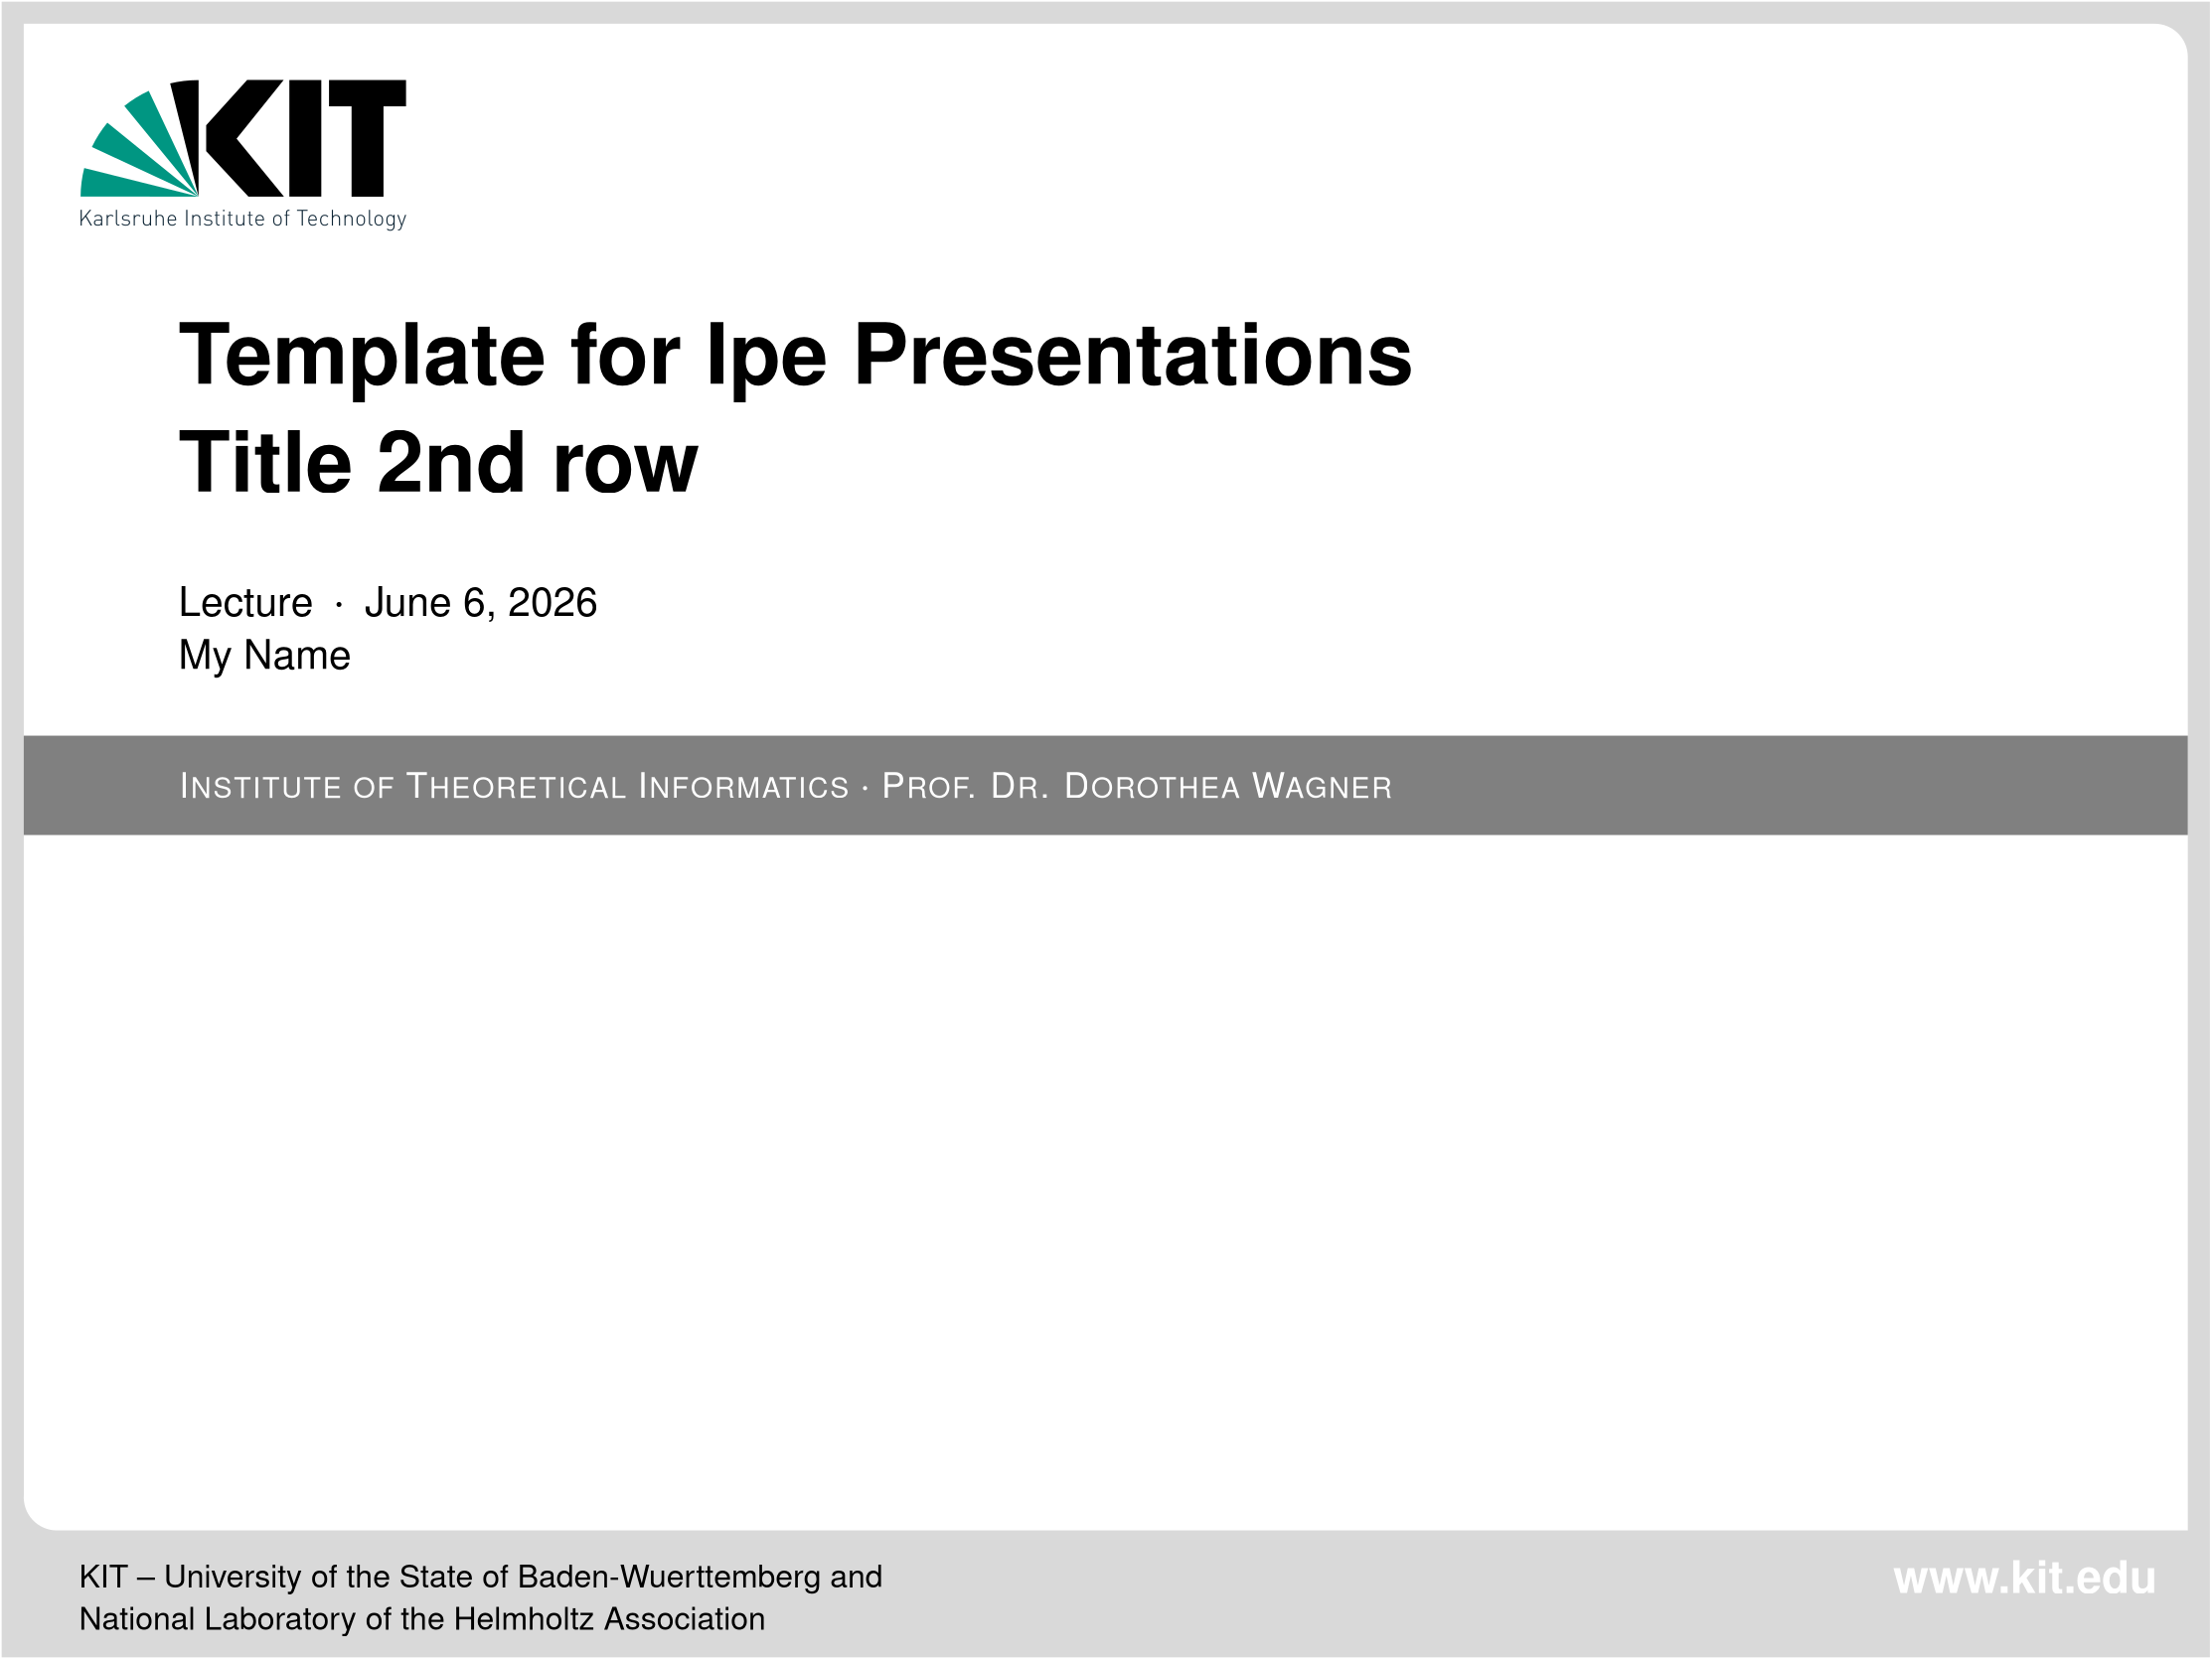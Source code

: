 <?xml version="1.0"?>
<!DOCTYPE ipe SYSTEM "ipe.dtd">
<ipe version="70005" creator="Ipe 7.0.14">
<info created="D:20090429144355" modified="D:20120504143821" title="Template for Ipe Presentations" author="My Name"/>
<preamble>
\usepackage[utf8]{inputenc}
\usepackage{amsmath,amssymb}
\renewcommand{\vec}[1]{\mathaccent&quot;017E {#1}}

% settings %%%%%%%%%%%%%%%
\newcommand{\itemcolor}{KITblue}
\newcommand{\name}{My Name}
\newcommand{\prestitle}{Template for Ipe Presentations}
</preamble>
<ipestyle name="basic">
<symbol name="arrow/arc(spx)">
<path stroke="sym-stroke" fill="sym-stroke" pen="sym-pen">
0 0 m
-1 0.333 l
-1 -0.333 l
h
</path>
</symbol>
<symbol name="arrow/farc(spx)">
<path stroke="sym-stroke" fill="white" pen="sym-pen">
0 0 m
-1 0.333 l
-1 -0.333 l
h
</path>
</symbol>
<symbol name="mark/circle(sx)" transformations="translations">
<path fill="sym-stroke">
0.6 0 0 0.6 0 0 e
0.4 0 0 0.4 0 0 e
</path>
</symbol>
<symbol name="mark/disk(sx)" transformations="translations">
<path fill="sym-stroke">
0.6 0 0 0.6 0 0 e
</path>
</symbol>
<symbol name="mark/fdisk(sfx)" transformations="translations">
<group>
<path fill="sym-fill">
0.5 0 0 0.5 0 0 e
</path>
<path fill="sym-stroke" fillrule="eofill">
0.6 0 0 0.6 0 0 e
0.4 0 0 0.4 0 0 e
</path>
</group>
</symbol>
<symbol name="mark/box(sx)" transformations="translations">
<path fill="sym-stroke" fillrule="eofill">
-0.6 -0.6 m
0.6 -0.6 l
0.6 0.6 l
-0.6 0.6 l
h
-0.4 -0.4 m
0.4 -0.4 l
0.4 0.4 l
-0.4 0.4 l
h
</path>
</symbol>
<symbol name="mark/square(sx)" transformations="translations">
<path fill="sym-stroke">
-0.6 -0.6 m
0.6 -0.6 l
0.6 0.6 l
-0.6 0.6 l
h
</path>
</symbol>
<symbol name="mark/fsquare(sfx)" transformations="translations">
<group>
<path fill="sym-fill">
-0.5 -0.5 m
0.5 -0.5 l
0.5 0.5 l
-0.5 0.5 l
h
</path>
<path fill="sym-stroke" fillrule="eofill">
-0.6 -0.6 m
0.6 -0.6 l
0.6 0.6 l
-0.6 0.6 l
h
-0.4 -0.4 m
0.4 -0.4 l
0.4 0.4 l
-0.4 0.4 l
h
</path>
</group>
</symbol>
<symbol name="mark/cross(sx)" transformations="translations">
<group>
<path fill="sym-stroke">
-0.43 -0.57 m
0.57 0.43 l
0.43 0.57 l
-0.57 -0.43 l
h
</path>
<path fill="sym-stroke">
-0.43 0.57 m
0.57 -0.43 l
0.43 -0.57 l
-0.57 0.43 l
h
</path>
</group>
</symbol>
<symbol name="arrow/fnormal(spx)">
<path stroke="sym-stroke" fill="white" pen="sym-pen">
0 0 m
-1 0.333 l
-1 -0.333 l
h
</path>
</symbol>
<symbol name="arrow/pointed(spx)">
<path stroke="sym-stroke" fill="sym-stroke" pen="sym-pen">
0 0 m
-1 0.333 l
-0.8 0 l
-1 -0.333 l
h
</path>
</symbol>
<symbol name="arrow/fpointed(spx)">
<path stroke="sym-stroke" fill="white" pen="sym-pen">
0 0 m
-1 0.333 l
-0.8 0 l
-1 -0.333 l
h
</path>
</symbol>
<symbol name="arrow/linear(spx)">
<path stroke="sym-stroke" pen="sym-pen">
-1 0.333 m
0 0 l
-1 -0.333 l
</path>
</symbol>
<symbol name="arrow/fdouble(spx)">
<path stroke="sym-stroke" fill="white" pen="sym-pen">
0 0 m
-1 0.333 l
-1 -0.333 l
h
-1 0 m
-2 0.333 l
-2 -0.333 l
h
</path>
</symbol>
<symbol name="arrow/double(spx)">
<path stroke="sym-stroke" fill="sym-stroke" pen="sym-pen">
0 0 m
-1 0.333 l
-1 -0.333 l
h
-1 0 m
-2 0.333 l
-2 -0.333 l
h
</path>
</symbol>
<pen name="heavier" value="0.8"/>
<pen name="fat" value="1.2"/>
<pen name="ultrafat" value="2"/>
<symbolsize name="large" value="5"/>
<symbolsize name="small" value="2"/>
<symbolsize name="tiny" value="1.1"/>
<arrowsize name="large" value="10"/>
<arrowsize name="small" value="5"/>
<arrowsize name="tiny" value="3"/>
<color name="red" value="1 0 0"/>
<color name="green" value="0 1 0"/>
<color name="blue" value="0 0 1"/>
<color name="yellow" value="1 1 0"/>
<color name="darkgreen" value="0 0.666 0"/>
<color name="orange" value="1 0.647 0"/>
<color name="gold" value="1 0.843 0"/>
<color name="purple" value="0.627 0.125 0.941"/>
<color name="gray" value="0.745"/>
<color name="brown" value="0.647 0.165 0.165"/>
<color name="navy" value="0 0 0.502"/>
<color name="pink" value="1 0.753 0.796"/>
<color name="seagreen" value="0.18 0.545 0.341"/>
<color name="turquoise" value="0.251 0.878 0.816"/>
<color name="violet" value="0.933 0.51 0.933"/>
<color name="darkblue" value="0 0 0.545"/>
<color name="darkcyan" value="0 0.545 0.545"/>
<color name="darkgray" value="0.663"/>
<color name="darkmagenta" value="0.545 0 0.545"/>
<color name="darkorange" value="1 0.549 0"/>
<color name="darkred" value="0.545 0 0"/>
<color name="lightblue" value="0.678 0.847 0.902"/>
<color name="lightcyan" value="0.878 1 1"/>
<color name="lightgray" value="0.827"/>
<color name="lightgreen" value="0.565 0.933 0.565"/>
<color name="lightyellow" value="1 1 0.878"/>
<dashstyle name="dashed" value="[4] 0"/>
<dashstyle name="dotted" value="[1 3] 0"/>
<dashstyle name="dash dotted" value="[4 2 1 2] 0"/>
<dashstyle name="dash dot dotted" value="[4 2 1 2 1 2] 0"/>
<textsize name="large" value="\large"/>
<textsize name="small" value="\small"/>
<textsize name="tiny" value="\tiny"/>
<textsize name="Large" value="\Large"/>
<textsize name="LARGE" value="\LARGE"/>
<textsize name="huge" value="\huge"/>
<textsize name="Huge" value="\Huge"/>
<textsize name="footnote" value="\footnotesize"/>
<textstyle name="center" begin="\begin{center}" end="\end{center}"/>
<textstyle name="itemize" begin="\begin{itemize}" end="\end{itemize}"/>
<textstyle name="item" begin="\begin{itemize}\item{}" end="\end{itemize}"/>
<gridsize name="4 pts" value="4"/>
<gridsize name="8 pts (~3 mm)" value="8"/>
<gridsize name="16 pts (~6 mm)" value="16"/>
<gridsize name="32 pts (~12 mm)" value="32"/>
<gridsize name="10 pts (~3.5 mm)" value="10"/>
<gridsize name="20 pts (~7 mm)" value="20"/>
<gridsize name="14 pts (~5 mm)" value="14"/>
<gridsize name="28 pts (~10 mm)" value="28"/>
<gridsize name="56 pts (~20 mm)" value="56"/>
<anglesize name="90 deg" value="90"/>
<anglesize name="60 deg" value="60"/>
<anglesize name="45 deg" value="45"/>
<anglesize name="30 deg" value="30"/>
<anglesize name="22.5 deg" value="22.5"/>
<tiling name="falling" angle="-60" step="4" width="1"/>
<tiling name="rising" angle="30" step="4" width="1"/>
</ipestyle>
<ipestyle name="KIT-Presentation">
<symbol name="Background">
<group>
<path fill="KITblack15">
-12 -14 m
12 0 0 -12 -12 -2 -24 -1 a
-24 532 l
748 532 l
12 0 0 -12 748 520 760 520 a
760 -14 l
h
-32 -60 m
768 -60 l
768 540 l
-32 540 l
h
</path>
<text matrix="0.373432 0 0 0.373432 -12.4937 -25.5647" pos="4 -68" stroke="black" type="label" width="582.445" height="22.5064" depth="6.58" valign="baseline" size="large">\name \ -- \prestitle</text>
<group matrix="1 0 0 1 -11 -2">
<group matrix="1 0 0 1 138.377 -2.17293">
<group matrix="0.5 0 0 0.5 265.5 -52.5">
<path matrix="1 0 0 1 -145 -25" fill="KITblue">
420 40 m
16 0 0 16 436 40 436 24 a
436 40 l
h
</path>
<path matrix="1 0 0 1 -143 -25" fill="KITblue">
436 24 m
16 0 0 16 436 40 452 40 a
436 40 l
h
</path>
<path matrix="1 0 0 1 -145 -23" fill="KITblue">
436 56 m
16 0 0 16 436 40 420 40 a
436 40 l
h
</path>
</group>
<group matrix="0.5 0 0 0.5 262.5 -52.5">
<path matrix="1 0 0 1 -105 -25" fill="KITblue">
420 40 m
16 0 0 16 436 40 436 24 a
436 40 l
h
</path>
<path matrix="1 0 0 1 -103 -25" fill="KITblue">
436 24 m
16 0 0 16 436 40 452 40 a
436 40 l
h
</path>
<path matrix="1 0 0 1 -105 -23" fill="KITblue">
436 56 m
16 0 0 16 436 40 420 40 a
436 40 l
h
</path>
<path matrix="1 0 0 1 -103 -23" fill="KITblue">
452 40 m
16 0 0 16 436 40 436 56 a
436 40 l
h
</path>
</group>
<group matrix="0.5 0 0 0.5 262.5 -55.5">
<path matrix="1 0 0 1 25 -33" fill="KITblue">
308 72 m
324 72 l
324 88 l
308 88 l
h
</path>
<path matrix="1 0 0 1 7 -15" fill="KITblue">
308 72 m
324 72 l
324 88 l
308 88 l
h
</path>
<path matrix="1 0 0 1 -105 15" fill="KITblue">
420 40 m
16 0 0 16 436 40 436 24 a
436 40 l
h
</path>
</group>
<group matrix="0.5 0 0 0.5 265.5 -55.5">
<path matrix="1 0 0 1 -145 17" fill="KITblue">
436 56 m
16 0 0 16 436 40 420 40 a
436 40 l
h
</path>
<path matrix="1 0 0 1 -143 17" fill="KITblue">
452 40 m
16 0 0 16 436 40 436 56 a
436 40 l
h
</path>
<path matrix="1 0 0 1 -15 -33" fill="KITblue">
308 72 m
324 72 l
324 88 l
308 88 l
h
</path>
<path matrix="1 0 0 1 -33 -33" fill="KITblue">
308 72 m
324 72 l
324 88 l
308 88 l
h
</path>
</group>
</group>
<text matrix="0.373432 0 0 0.373432 580.883 -8.31382" pos="4 -68" stroke="black" type="label" width="461.969" height="22.5008" depth="0.504" valign="baseline" size="large">Institute of Theoretical Informatics</text>
<text matrix="0.373432 0 0 0.373432 580.883 -23.3138" pos="4 -68" stroke="black" type="label" width="366.626" height="22.4896" depth="6.86" valign="baseline" size="large">Prof. Dr. Dorothea Wagner</text>
</group>
<group matrix="0.418694 0 0 0.418694 653.277 472.47">
<path fill="0.062 0.152 0.211" fillrule="wind">
8.64492 3.14297 m
7.79102 3.14297 l
4.73906 8.45586 l
2.47305 5.71406 l
2.47305 3.14414 l
1.75117 3.14414 l
1.75117 12.623 l
2.47305 12.623 l
2.47305 6.70195 l
7.28594 12.623 l
8.15195 12.623 l
5.21992 9.00195 l
8.64609 3.14414 l
</path>
<path fill="0.062 0.152 0.211" fillrule="wind">
14.082 5.37891 m
14.082 6.20312 l
12.0781 6.20312 l
10.984 6.20312 10.4359 5.77305 10.4359 4.91406 c
10.4359 4.48711 10.5719 4.17305 10.843 3.96797 c
11.1141 3.76484 11.541 3.66289 12.1191 3.66289 c
12.4738 3.66289 12.7789 3.69414 13.034 3.75703 c
13.2871 3.81797 13.5148 3.95195 13.7199 4.15586 c
13.9609 4.38594 14.0809 4.79492 14.0809 5.38008 c
14.082 5.37891 l
h
14.7578 3.14102 m
14.082 3.14102 l
14.082 3.78008 l
13.8148 3.51406 13.5371 3.32695 13.2488 3.22109 c
12.959 3.11406 12.584 3.06094 12.1219 3.06094 c
11.6488 3.06094 11.268 3.10586 10.975 3.19492 c
10.682 3.28281 10.432 3.43398 10.227 3.64609 c
10.0762 3.79805 9.96094 3.98281 9.88086 4.20586 c
9.80117 4.42695 9.76016 4.65781 9.76016 4.89805 c
9.76016 5.48203 9.95898 5.93789 10.3539 6.26094 c
10.7488 6.58398 11.2988 6.74492 12 6.74492 c
14.082 6.74492 l
14.082 7.46602 l
14.082 7.99102 13.9398 8.38398 13.6551 8.64805 c
13.3699 8.91094 12.907 9.04297 12.2672 9.04297 c
11.8129 9.04297 11.4551 8.98086 11.1922 8.85586 c
10.9289 8.73086 10.6961 8.52188 10.491 8.22812 c
9.99805 8.65508 l
10.2641 9.02109 10.5719 9.27695 10.9238 9.42383 c
11.2762 9.57109 11.7219 9.64492 12.2648 9.64492 c
13.1 9.64492 13.725 9.46484 14.1398 9.10508 c
14.5531 8.74414 14.759 8.22305 14.759 7.53984 c
14.759 3.14219 l
</path>
<path fill="0.062 0.152 0.211" fillrule="wind">
21.5309 9.03398 m
21.0379 8.54219 l
20.8422 8.73594 20.6559 8.86797 20.4828 8.93789 c
20.3102 9.00586 20.0898 9.04219 19.8238 9.04219 c
19.291 9.04219 18.8711 8.85195 18.5629 8.47617 c
18.2559 8.09805 18.1039 7.63984 18.1039 7.09805 c
18.1039 3.14297 l
17.427 3.14297 l
17.427 9.56211 l
18.1039 9.56211 l
18.1039 8.71016 l
18.291 9.00391 18.552 9.23086 18.891 9.39609 c
19.2281 9.56094 19.5922 9.64414 19.984 9.64414 c
20.3039 9.64414 20.5859 9.59688 20.8301 9.50508 c
21.075 9.41094 21.307 9.25586 21.5301 9.03516 c
</path>
<path fill="0.062 0.152 0.211" fillrule="wind">
25.1141 3.14297 m
24.527 3.14297 l
24.0211 3.14297 23.6359 3.29102 23.3762 3.58789 c
23.1148 3.88711 22.984 4.29219 22.984 4.80703 c
22.984 12.6219 l
23.6609 12.6219 l
23.6609 4.82188 l
23.6609 4.45 23.7352 4.17695 23.8809 4.00195 c
24.027 3.83008 24.2828 3.74297 24.648 3.74297 c
25.1141 3.74297 l
25.1141 3.14102 l
</path>
<path fill="0.062 0.152 0.211" fillrule="wind">
31.5172 4.96719 m
31.5172 4.38008 31.2852 3.91719 30.823 3.57617 c
30.3602 3.23281 29.732 3.06094 28.9422 3.06094 c
27.848 3.06094 26.9809 3.36797 26.3422 3.98203 c
26.809 4.44883 l
27.307 3.92617 28.009 3.66289 28.916 3.66289 c
30.2031 3.66289 30.848 4.09883 30.848 4.96797 c
30.848 5.60703 30.4391 5.96719 29.623 6.04688 c
29.0352 6.10117 l
28.5551 6.14102 l
27.266 6.24805 26.623 6.80586 26.623 7.81992 c
26.623 8.36914 26.832 8.81094 27.252 9.14492 c
27.6699 9.47812 28.2301 9.64492 28.9328 9.64492 c
29.368 9.64492 29.7809 9.58398 30.1711 9.46484 c
30.5629 9.34609 30.9012 9.17812 31.1852 8.96602 c
30.732 8.51211 l
30.2352 8.87617 29.6352 9.05781 28.934 9.05781 c
28.4102 9.05781 28.0039 8.95 27.7199 8.73203 c
27.4359 8.51484 27.2941 8.21094 27.2941 7.82109 c
27.2941 7.48516 27.398 7.23086 27.607 7.06289 c
27.816 6.89414 28.1469 6.78789 28.5988 6.74297 c
29.1199 6.70312 l
29.6398 6.64883 l
30.243 6.59609 30.7078 6.44688 31.0309 6.20312 c
31.3559 5.95898 31.5191 5.54688 31.5191 4.96914 c
</path>
<path fill="0.062 0.152 0.211" fillrule="wind">
37.7941 9.03398 m
37.3012 8.54219 l
37.1051 8.73594 36.9199 8.86797 36.7461 8.93789 c
36.573 9.00586 36.3531 9.04219 36.0871 9.04219 c
35.5539 9.04219 35.134 8.85195 34.8262 8.47617 c
34.5191 8.09805 34.3672 7.63984 34.3672 7.09805 c
34.3672 3.14297 l
33.6898 3.14297 l
33.6898 9.56211 l
34.3672 9.56211 l
34.3672 8.71016 l
34.5531 9.00391 34.8148 9.23086 35.1531 9.39609 c
35.4891 9.56094 35.8539 9.64414 36.2461 9.64414 c
36.566 9.64414 36.8469 9.59688 37.0922 9.50508 c
37.3371 9.41094 37.5699 9.25586 37.7922 9.03516 c
</path>
<path fill="0.062 0.152 0.211" fillrule="wind">
44.1398 3.14297 m
43.4629 3.14297 l
43.4629 3.90195 l
42.984 3.34102 42.3512 3.06094 41.568 3.06094 c
40.857 3.06094 40.2871 3.26406 39.8609 3.66992 c
39.416 4.09688 39.193 4.69102 39.193 5.45586 c
39.193 9.56094 l
39.8699 9.56094 l
39.8699 5.58008 l
39.8699 4.95781 40.0199 4.48398 40.3238 4.15586 c
40.627 3.82695 41.068 3.66211 41.6461 3.66211 c
42.2262 3.66211 42.673 3.83203 42.9879 4.16914 c
43.3039 4.50586 43.4621 4.97695 43.4621 5.58008 c
43.4621 9.56094 l
44.1391 9.56094 l
44.1391 3.14219 l
</path>
<path fill="0.062 0.152 0.211" fillrule="wind">
51.7988 3.14297 m
51.1219 3.14297 l
51.1219 7.12305 l
51.1219 7.74414 50.9699 8.22109 50.6691 8.54805 c
50.3648 8.87695 49.927 9.04297 49.348 9.04297 c
48.7801 9.04297 48.3359 8.87305 48.016 8.53594 c
47.6961 8.19883 47.5359 7.72695 47.5359 7.12383 c
47.5359 3.14414 l
46.859 3.14414 l
46.859 12.623 l
47.5359 12.623 l
47.5359 8.80586 l
48.0148 9.36484 48.6449 9.64492 49.427 9.64492 c
50.1551 9.64492 50.732 9.42812 51.159 8.99883 c
51.5852 8.56914 51.798 7.98594 51.798 7.24688 c
51.798 3.14492 l
</path>
<path fill="0.062 0.152 0.211" fillrule="wind">
58.5359 6.74492 m
58.5262 7.04883 58.507 7.27891 58.4762 7.43398 c
58.4449 7.58984 58.3891 7.76602 58.309 7.96289 c
58.168 8.29219 57.9449 8.55195 57.643 8.74688 c
57.3422 8.94297 57.0078 9.04102 56.6441 9.04102 c
56.2789 9.04102 55.9469 8.94297 55.6441 8.74688 c
55.343 8.55195 55.1199 8.29102 54.9781 7.96289 c
54.898 7.76602 54.8441 7.58984 54.816 7.43398 c
54.7891 7.27891 54.7672 7.04805 54.748 6.74492 c
58.5352 6.74492 l
58.5359 6.74492 l
h
59.2141 6.20312 m
54.748 6.20312 l
54.748 5.38516 54.9289 4.75898 55.2879 4.32188 c
55.6488 3.88789 56.166 3.66992 56.841 3.66992 c
57.2148 3.66992 57.5352 3.73086 57.802 3.85 c
58.0691 3.96992 58.3398 4.16797 58.616 4.44219 c
59.1219 4.04297 l
58.7762 3.69688 58.4309 3.44805 58.0891 3.29297 c
57.7469 3.13906 57.318 3.06094 56.8031 3.06094 c
55.9141 3.06094 55.2371 3.33984 54.7711 3.90117 c
54.3051 4.46016 54.073 5.27891 54.073 6.35195 c
54.073 7.38203 54.2988 8.18906 54.752 8.76992 c
55.2039 9.35312 55.834 9.64414 56.643 9.64414 c
57.443 9.64414 58.0719 9.36719 58.5289 8.81016 c
58.9871 8.25508 59.216 7.48789 59.216 6.51016 c
59.216 6.20312 l
</path>
<path fill="0.062 0.152 0.211" fillrule="wind">
65.2523 3.14258 m
65.9734 3.14258 l
65.9734 12.6219 l
65.2523 12.6219 l
65.2523 3.14258 l
h
</path>
<path fill="0.062 0.152 0.211" fillrule="wind">
73.8059 3.14297 m
73.1289 3.14297 l
73.1289 7.12305 l
73.1289 7.74414 72.977 8.22109 72.6762 8.54805 c
72.373 8.87695 71.934 9.04297 71.3551 9.04297 c
70.7871 9.04297 70.343 8.87305 70.023 8.53594 c
69.7031 8.19883 69.543 7.72695 69.543 7.12383 c
69.543 3.14414 l
68.866 3.14414 l
68.866 9.56289 l
69.543 9.56289 l
69.543 8.80391 l
70.0219 9.36484 70.652 9.64492 71.4328 9.64492 c
72.152 9.64492 72.7219 9.44102 73.1379 9.03594 c
73.5828 8.60898 73.8051 8.01289 73.8051 7.25 c
73.8051 3.14492 l
</path>
<path fill="0.062 0.152 0.211" fillrule="wind">
80.9961 4.96719 m
80.9961 4.38008 80.7641 3.91719 80.3012 3.57617 c
79.8379 3.23281 79.2102 3.06094 78.4199 3.06094 c
77.327 3.06094 76.4602 3.36797 75.8199 3.98203 c
76.2871 4.44883 l
76.7852 3.92617 77.4859 3.66289 78.3941 3.66289 c
79.682 3.66289 80.3262 4.09883 80.3262 4.96797 c
80.3262 5.60703 79.9172 5.96719 79.1012 6.04688 c
78.5141 6.10117 l
78.034 6.14102 l
76.7449 6.24805 76.102 6.80586 76.102 7.81992 c
76.102 8.36914 76.3109 8.81094 76.7309 9.14492 c
77.1488 9.47812 77.709 9.64492 78.4121 9.64492 c
78.8469 9.64492 79.2602 9.58398 79.65 9.46484 c
80.0422 9.34609 80.3789 9.17812 80.6629 8.96602 c
80.2102 8.51211 l
79.7141 8.87617 79.1121 9.05781 78.4121 9.05781 c
77.8879 9.05781 77.482 8.95 77.198 8.73203 c
76.9141 8.51484 76.7711 8.21094 76.7711 7.82109 c
76.7711 7.48516 76.8762 7.23086 77.0852 7.06289 c
77.2941 6.89414 77.625 6.78789 78.077 6.74297 c
78.598 6.70312 l
79.118 6.64883 l
79.7219 6.59609 80.1859 6.44688 80.5102 6.20312 c
80.8352 5.95898 80.9969 5.54688 80.9969 4.96914 c
</path>
<path fill="0.062 0.152 0.211" fillrule="wind">
85.3289 3.14297 m
84.7441 3.14297 l
84.2539 3.14297 83.875 3.29688 83.6051 3.60898 c
83.3352 3.91914 83.2012 4.32305 83.2012 4.82109 c
83.2012 9.05586 l
82.3211 9.05586 l
82.3211 9.56211 l
83.2012 9.56211 l
83.2012 11.6121 l
83.8781 11.6121 l
83.8781 9.56211 l
85.3301 9.56211 l
85.3301 9.05586 l
83.8781 9.05586 l
83.8781 4.81016 l
83.8781 4.47305 83.9602 4.21211 84.1238 4.02383 c
84.2891 3.83711 84.5352 3.74492 84.8641 3.74492 c
85.3301 3.74492 l
85.3301 3.14297 l
</path>
<path fill="0.062 0.152 0.211" fillrule="wind">
88.177 3.14297 m
87.5012 3.14297 l
87.5012 9.56211 l
88.177 9.56211 l
88.177 3.14297 l
h
88.2602 11.782 m
87.4199 11.782 l
87.4199 12.6219 l
88.2602 12.6219 l
88.2602 11.782 l
</path>
<path fill="0.062 0.152 0.211" fillrule="wind">
93.193 3.14297 m
92.607 3.14297 l
92.118 3.14297 91.7379 3.29688 91.468 3.60898 c
91.1969 3.91914 91.0629 4.32305 91.0629 4.82109 c
91.0629 9.05586 l
90.1828 9.05586 l
90.1828 9.56211 l
91.0629 9.56211 l
91.0629 11.6121 l
91.7398 11.6121 l
91.7398 9.56211 l
93.1922 9.56211 l
93.1922 9.05586 l
91.7398 9.05586 l
91.7398 4.81016 l
91.7398 4.47305 91.8219 4.21211 91.9859 4.02383 c
92.152 3.83711 92.3969 3.74492 92.7262 3.74492 c
93.1922 3.74492 l
93.1922 3.14297 l
</path>
<path fill="0.062 0.152 0.211" fillrule="wind">
100.23 3.14297 m
99.5531 3.14297 l
99.5531 3.90195 l
99.073 3.34102 98.441 3.06094 97.6578 3.06094 c
96.9469 3.06094 96.377 3.26406 95.9512 3.66992 c
95.5059 4.09688 95.284 4.69102 95.284 5.45586 c
95.284 9.56094 l
95.9609 9.56094 l
95.9609 5.58008 l
95.9609 4.95781 96.1109 4.48398 96.4148 4.15586 c
96.718 3.82695 97.159 3.66211 97.7371 3.66211 c
98.316 3.66211 98.7641 3.83203 99.0789 4.16914 c
99.3961 4.50586 99.5539 4.97695 99.5539 5.58008 c
99.5539 9.56094 l
100.231 9.56094 l
100.231 3.14219 l
</path>
<path fill="0.062 0.152 0.211" fillrule="wind">
105.243 3.14297 m
104.655 3.14297 l
104.167 3.14297 103.787 3.29688 103.518 3.60898 c
103.248 3.91914 103.112 4.32305 103.112 4.82109 c
103.112 9.05586 l
102.232 9.05586 l
102.232 9.56211 l
103.112 9.56211 l
103.112 11.6121 l
103.789 11.6121 l
103.789 9.56211 l
105.243 9.56211 l
105.243 9.05586 l
103.789 9.05586 l
103.789 4.81016 l
103.789 4.47305 103.872 4.21211 104.037 4.02383 c
104.201 3.83711 104.448 3.74492 104.777 3.74492 c
105.243 3.74492 l
105.243 3.14297 l
</path>
<path fill="0.062 0.152 0.211" fillrule="wind">
111.373 6.74492 m
111.364 7.04883 111.344 7.27891 111.313 7.43398 c
111.282 7.58984 111.226 7.76602 111.146 7.96289 c
111.005 8.29219 110.781 8.55195 110.48 8.74688 c
110.179 8.94297 109.844 9.04102 109.482 9.04102 c
109.117 9.04102 108.784 8.94297 108.481 8.74688 c
108.179 8.55195 107.958 8.29102 107.816 7.96289 c
107.735 7.76602 107.68 7.58984 107.654 7.43398 c
107.627 7.27891 107.605 7.04805 107.586 6.74492 c
111.373 6.74492 l
h
112.052 6.20312 m
107.586 6.20312 l
107.586 5.38516 107.766 4.75898 108.125 4.32188 c
108.486 3.88789 109.003 3.66992 109.679 3.66992 c
110.052 3.66992 110.373 3.73086 110.639 3.85 c
110.906 3.96992 111.176 4.16797 111.452 4.44219 c
111.958 4.04297 l
111.612 3.69688 111.268 3.44805 110.926 3.29297 c
110.583 3.13906 110.155 3.06094 109.64 3.06094 c
108.75 3.06094 108.074 3.33984 107.608 3.90117 c
107.142 4.46016 106.91 5.27891 106.91 6.35195 c
106.91 7.38203 107.136 8.18906 107.588 8.76992 c
108.04 9.35312 108.671 9.64414 109.48 9.64414 c
110.28 9.64414 110.907 9.36719 111.366 8.81016 c
111.823 8.25508 112.052 7.48789 112.052 6.51016 c
112.052 6.20312 l
</path>
<path fill="0.062 0.152 0.211" fillrule="wind">
122.04 6.35195 m
122.04 6.83203 122.002 7.24883 121.932 7.60508 c
121.861 7.96016 121.704 8.25781 121.464 8.49688 c
121.1 8.86016 120.656 9.04219 120.131 9.04219 c
119.606 9.04219 119.161 8.86016 118.796 8.49688 c
118.556 8.25781 118.4 7.96016 118.33 7.60508 c
118.258 7.24883 118.224 6.83203 118.224 6.35195 c
118.224 5.87188 118.258 5.45586 118.33 5.09883 c
118.4 4.74492 118.556 4.44688 118.796 4.20781 c
119.161 3.84492 119.606 3.66289 120.131 3.66289 c
120.656 3.66289 121.1 3.84492 121.464 4.20781 c
121.704 4.44688 121.861 4.74492 121.932 5.09883 c
122.002 5.45586 122.04 5.87188 122.04 6.35195 c
h
122.716 6.35195 m
122.716 5.81094 122.662 5.32109 122.548 4.88711 c
122.438 4.45117 122.227 4.07695 121.917 3.76797 c
121.446 3.29492 120.851 3.06094 120.131 3.06094 c
119.412 3.06094 118.817 3.29492 118.346 3.76797 c
118.035 4.07695 117.824 4.45195 117.711 4.88711 c
117.601 5.32109 117.547 5.81094 117.547 6.35195 c
117.547 6.89414 117.601 7.38203 117.711 7.81797 c
117.824 8.25391 118.035 8.62695 118.346 8.93711 c
118.817 9.40781 119.412 9.64414 120.131 9.64414 c
120.851 9.64414 121.446 9.40781 121.917 8.93711 c
122.227 8.62617 122.438 8.25312 122.548 7.81797 c
122.662 7.38203 122.716 6.89414 122.716 6.35195 c
</path>
<path fill="0.062 0.152 0.211" fillrule="wind">
127.394 9.05508 m
125.941 9.05508 l
125.941 3.14219 l
125.264 3.14219 l
125.264 9.05508 l
124.385 9.05508 l
124.385 9.56094 l
125.264 9.56094 l
125.264 10.9449 l
125.264 11.45 125.398 11.8559 125.668 12.1629 c
125.939 12.468 126.318 12.6219 126.807 12.6219 c
127.394 12.6219 l
127.394 12.0199 l
126.926 12.0199 l
126.597 12.0199 126.352 11.927 126.186 11.741 c
126.023 11.5551 125.941 11.293 125.941 10.957 c
125.941 9.56094 l
127.394 9.56094 l
127.394 9.05508 l
</path>
<path fill="0.062 0.152 0.211" fillrule="wind">
138.276 11.984 m
135.436 11.984 l
135.436 3.14297 l
134.714 3.14297 l
134.714 11.984 l
131.889 11.984 l
131.889 12.6219 l
138.276 12.6219 l
138.276 11.984 l
</path>
<path fill="0.062 0.152 0.211" fillrule="wind">
143.124 6.74492 m
143.115 7.04883 143.094 7.27891 143.063 7.43398 c
143.032 7.58984 142.977 7.76602 142.897 7.96289 c
142.753 8.29219 142.532 8.55195 142.23 8.74688 c
141.927 8.94297 141.595 9.04102 141.23 9.04102 c
140.866 9.04102 140.534 8.94297 140.232 8.74688 c
139.93 8.55195 139.708 8.29102 139.566 7.96289 c
139.484 7.76602 139.43 7.58984 139.404 7.43398 c
139.376 7.27891 139.354 7.04805 139.336 6.74492 c
143.124 6.74492 l
h
143.803 6.20312 m
139.336 6.20312 l
139.336 5.38516 139.515 4.75898 139.876 4.32188 c
140.236 3.88789 140.755 3.66992 141.43 3.66992 c
141.801 3.66992 142.122 3.73086 142.389 3.85 c
142.655 3.96992 142.926 4.16797 143.202 4.44219 c
143.708 4.04297 l
143.362 3.69688 143.018 3.44805 142.675 3.29297 c
142.333 3.13906 141.904 3.06094 141.389 3.06094 c
140.5 3.06094 139.823 3.33984 139.358 3.90117 c
138.892 4.46016 138.66 5.27891 138.66 6.35195 c
138.66 7.38203 138.885 8.18906 139.337 8.76992 c
139.791 9.35312 140.42 9.64414 141.228 9.64414 c
142.029 9.64414 142.658 9.36719 143.116 8.81016 c
143.573 8.25508 143.803 7.48789 143.803 6.51016 c
143.803 6.20312 l
</path>
<path fill="0.062 0.152 0.211" fillrule="wind">
150.71 4.04883 m
150.374 3.67617 150.048 3.41719 149.738 3.27383 c
149.426 3.13281 149.044 3.06016 148.591 3.06016 c
147.72 3.06016 147.031 3.35391 146.525 3.93906 c
146.018 4.52617 145.764 5.33008 145.764 6.35117 c
145.764 7.37188 146.018 8.17695 146.525 8.76289 c
147.031 9.34883 147.72 9.64297 148.591 9.64297 c
149.044 9.64297 149.426 9.57109 149.738 9.42812 c
150.048 9.28516 150.374 9.02812 150.71 8.65508 c
150.243 8.22812 l
149.967 8.53008 149.708 8.74102 149.468 8.86094 c
149.229 8.98086 148.935 9.04219 148.589 9.04219 c
147.841 9.04219 147.272 8.75586 146.882 8.18906 c
146.722 7.95898 146.608 7.70195 146.542 7.42188 c
146.475 7.14297 146.441 6.78516 146.441 6.35117 c
146.441 5.91719 146.475 5.56016 146.542 5.28008 c
146.608 5 146.722 4.74492 146.882 4.51406 c
147.272 3.94609 147.841 3.66211 148.589 3.66211 c
148.935 3.66211 149.229 3.72305 149.468 3.84219 c
149.708 3.96211 149.967 4.17305 150.243 4.47617 c
150.71 4.04883 l
</path>
<path fill="0.062 0.152 0.211" fillrule="wind">
157.781 3.14297 m
157.104 3.14297 l
157.104 7.12305 l
157.104 7.74414 156.952 8.22109 156.65 8.54805 c
156.347 8.87695 155.908 9.04297 155.331 9.04297 c
154.761 9.04297 154.318 8.87305 153.998 8.53594 c
153.677 8.19883 153.517 7.72695 153.517 7.12383 c
153.517 3.14414 l
152.84 3.14414 l
152.84 12.623 l
153.517 12.623 l
153.517 8.80586 l
153.998 9.36484 154.627 9.64492 155.41 9.64492 c
156.137 9.64492 156.714 9.42812 157.141 8.99883 c
157.568 8.56914 157.781 7.98594 157.781 7.24688 c
157.781 3.14492 l
</path>
<path fill="0.062 0.152 0.211" fillrule="wind">
165.365 3.14297 m
164.688 3.14297 l
164.688 7.12305 l
164.688 7.74414 164.537 8.22109 164.234 8.54805 c
163.933 8.87695 163.492 9.04297 162.916 9.04297 c
162.346 9.04297 161.902 8.87305 161.582 8.53594 c
161.261 8.19883 161.102 7.72695 161.102 7.12383 c
161.102 3.14414 l
160.425 3.14414 l
160.425 9.56289 l
161.102 9.56289 l
161.102 8.80391 l
161.582 9.36484 162.213 9.64492 162.994 9.64492 c
163.712 9.64492 164.282 9.44102 164.699 9.03594 c
165.143 8.60898 165.365 8.01289 165.365 7.25 c
165.365 3.14492 l
</path>
<path fill="0.062 0.152 0.211" fillrule="wind">
172.13 6.35195 m
172.13 6.83203 172.094 7.24883 172.024 7.60508 c
171.952 7.96016 171.797 8.25781 171.557 8.49688 c
171.192 8.86016 170.748 9.04219 170.222 9.04219 c
169.698 9.04219 169.253 8.86016 168.888 8.49688 c
168.649 8.25781 168.493 7.96016 168.42 7.60508 c
168.349 7.24883 168.314 6.83203 168.314 6.35195 c
168.314 5.87188 168.349 5.45586 168.42 5.09883 c
168.493 4.74492 168.649 4.44688 168.888 4.20781 c
169.253 3.84492 169.698 3.66289 170.222 3.66289 c
170.748 3.66289 171.192 3.84492 171.557 4.20781 c
171.797 4.44688 171.952 4.74492 172.024 5.09883 c
172.094 5.45586 172.13 5.87188 172.13 6.35195 c
h
172.807 6.35195 m
172.807 5.81094 172.751 5.32109 172.641 4.88711 c
172.53 4.45117 172.319 4.07695 172.007 3.76797 c
171.536 3.29492 170.942 3.06094 170.222 3.06094 c
169.502 3.06094 168.907 3.29492 168.437 3.76797 c
168.125 4.07695 167.916 4.45195 167.804 4.88711 c
167.694 5.32109 167.637 5.81094 167.637 6.35195 c
167.637 6.89414 167.694 7.38203 167.804 7.81797 c
167.916 8.25391 168.125 8.62695 168.437 8.93711 c
168.907 9.40781 169.502 9.64414 170.222 9.64414 c
170.942 9.64414 171.536 9.40781 172.007 8.93711 c
172.319 8.62617 172.53 8.25312 172.641 7.81797 c
172.751 7.38203 172.807 6.89414 172.807 6.35195 c
</path>
<path fill="0.062 0.152 0.211" fillrule="wind">
177.255 3.14297 m
176.667 3.14297 l
176.162 3.14297 175.779 3.29102 175.517 3.58789 c
175.255 3.88711 175.125 4.29219 175.125 4.80703 c
175.125 12.6219 l
175.802 12.6219 l
175.802 4.82188 l
175.802 4.45 175.875 4.17695 176.022 4.00195 c
176.168 3.83008 176.424 3.74297 176.788 3.74297 c
177.255 3.74297 l
177.255 3.14102 l
</path>
<path fill="0.062 0.152 0.211" fillrule="wind">
182.967 6.35195 m
182.967 6.83203 182.931 7.24883 182.86 7.60508 c
182.789 7.96016 182.633 8.25781 182.392 8.49688 c
182.029 8.86016 181.583 9.04219 181.059 9.04219 c
180.535 9.04219 180.089 8.86016 179.724 8.49688 c
179.485 8.25781 179.329 7.96016 179.257 7.60508 c
179.187 7.24883 179.152 6.83203 179.152 6.35195 c
179.152 5.87188 179.187 5.45586 179.257 5.09883 c
179.329 4.74492 179.485 4.44688 179.724 4.20781 c
180.089 3.84492 180.535 3.66289 181.059 3.66289 c
181.583 3.66289 182.029 3.84492 182.392 4.20781 c
182.633 4.44688 182.789 4.74492 182.86 5.09883 c
182.931 5.45586 182.967 5.87188 182.967 6.35195 c
h
183.645 6.35195 m
183.645 5.81094 183.588 5.32109 183.477 4.88711 c
183.367 4.45117 183.155 4.07695 182.844 3.76797 c
182.375 3.29492 181.78 3.06094 181.059 3.06094 c
180.339 3.06094 179.745 3.29492 179.274 3.76797 c
178.963 4.07695 178.751 4.45195 178.64 4.88711 c
178.53 5.32109 178.474 5.81094 178.474 6.35195 c
178.474 6.89414 178.53 7.38203 178.64 7.81797 c
178.751 8.25391 178.963 8.62695 179.274 8.93711 c
179.745 9.40781 180.339 9.64414 181.059 9.64414 c
181.78 9.64414 182.375 9.40781 182.844 8.93711 c
183.155 8.62617 183.367 8.25312 183.477 7.81797 c
183.588 7.38203 183.645 6.89414 183.645 6.35195 c
</path>
<path fill="0.062 0.152 0.211" fillrule="wind">
189.924 6.35195 m
189.924 6.72383 189.903 7.06602 189.86 7.37695 c
189.815 7.68594 189.727 7.96992 189.599 8.22305 c
189.469 8.47617 189.283 8.67617 189.038 8.82188 c
188.794 8.96797 188.484 9.04297 188.111 9.04297 c
187.737 9.04297 187.427 8.96797 187.183 8.82188 c
186.937 8.67617 186.752 8.47617 186.622 8.22305 c
186.494 7.96992 186.407 7.68711 186.362 7.37695 c
186.318 7.06484 186.294 6.72305 186.294 6.35195 c
186.294 5.98008 186.318 5.63789 186.362 5.32695 c
186.407 5.01602 186.494 4.73516 186.622 4.48203 c
186.752 4.22891 186.937 4.02891 187.183 3.88398 c
187.427 3.73789 187.737 3.66289 188.111 3.66289 c
188.484 3.66289 188.794 3.73711 189.038 3.88398 c
189.283 4.02891 189.469 4.23008 189.599 4.48203 c
189.727 4.73516 189.815 5.01602 189.86 5.32695 c
189.903 5.63906 189.924 5.98086 189.924 6.35195 c
h
190.602 2.78281 m
190.602 1.95703 190.369 1.28711 189.904 0.771875 c
189.439 0.255859 188.797 0 187.979 0 c
187.517 0 187.137 0.062891 186.838 0.187891 c
186.542 0.312109 186.213 0.533984 185.859 0.855078 c
186.314 1.30781 l
186.597 1.05117 186.852 0.869141 187.08 0.762109 c
187.306 0.655078 187.605 0.601953 187.979 0.601953 c
188.627 0.601953 189.114 0.805859 189.44 1.21211 c
189.763 1.61992 189.924 2.15703 189.924 2.82188 c
189.924 3.96602 l
189.667 3.61992 189.384 3.38203 189.079 3.25391 c
188.772 3.125 188.418 3.06094 188.019 3.06094 c
187.689 3.06094 187.388 3.11289 187.113 3.21484 c
186.835 3.31484 186.615 3.45195 186.446 3.61992 c
186.142 3.92305 185.93 4.30898 185.805 4.77891 c
185.681 5.25 185.619 5.77383 185.619 6.35117 c
185.619 6.92891 185.681 7.45312 185.805 7.92305 c
185.93 8.39414 186.142 8.78008 186.446 9.08203 c
186.615 9.25117 186.835 9.38594 187.113 9.48789 c
187.388 9.59102 187.689 9.64219 188.019 9.64219 c
188.418 9.64219 188.772 9.57695 189.079 9.44688 c
189.384 9.31914 189.667 9.08086 189.924 8.73398 c
189.924 9.56016 l
190.602 9.56016 l
190.602 2.78203 l
</path>
<path fill="0.062 0.152 0.211" fillrule="wind">
197.573 9.56094 m
194.586 1.39609 l
194.461 1.05 194.317 0.801172 194.148 0.65 c
193.996 0.508984 193.814 0.403906 193.601 0.335938 c
193.387 0.269922 193.166 0.237109 192.934 0.237109 c
192.614 0.237109 l
192.614 0.839062 l
192.868 0.839062 l
193.223 0.839062 193.476 0.9 193.627 1.025 c
193.777 1.15 193.917 1.38008 194.039 1.71602 c
194.56 3.14219 l
192.213 9.56016 l
192.96 9.56016 l
194.894 3.94102 l
196.826 9.56016 l
197.573 9.56016 l
</path>
<path fill="black" fillrule="wind">
124.048 20.557 m
102.673 20.557 l
77.2691 47.8809 l
77.2691 63.4879 l
101.9 90.732 l
123.894 90.732 l
95.548 55.4141 l
124.048 20.5578 l
</path>
<path fill="black" fillrule="wind">
127.295 20.5684 m
146.502 20.5684 l
146.502 90.6778 l
127.295 90.6778 l
127.295 20.5684 l
h
</path>
<path fill="black" fillrule="wind">
197.459 90.6801 m
151.144 90.6801 l
151.144 74.8539 l
164.699 74.8539 l
164.699 20.502 l
183.906 20.502 l
183.906 74.8539 l
197.459 74.8539 l
197.459 90.6801 l
</path>
<path fill="0.199 0.623 1" fillrule="wind">
72.6801 20.5641 m
72.6691 20.5871 l
72.6691 20.577 l
72.6801 20.5641 l
</path>
<path fill="0.199 0.623 1" fillrule="wind">
72.6699 20.5711 m
72.6699 20.577 l
72.668 20.5801 l
72.6699 20.5711 l
</path>
<path fill="0 0.588 0.509" fillrule="wind">
17.8488 65.0238 m
14.173 60.575 11.041 55.6629 8.53594 50.3949 c
72.6691 20.5578 l
17.8488 65.0238 l
</path>
<path fill="0 0.588 0.509" fillrule="wind">
72.6621 20.5879 m
42.7371 84.1781 l
37.457 81.7441 32.5301 78.682 28.052 75.0781 c
72.668 20.5641 l
72.6621 20.5879 l
</path>
<path fill="black" fillrule="wind">
72.6699 20.5711 m
72.7031 90.6141 l
72.5262 90.616 72.3512 90.627 72.1738 90.627 c
66.4641 90.627 60.9199 89.9309 55.6051 88.648 c
72.6621 20.5879 l
72.6711 20.5699 l
</path>
<path fill="0.199 0.623 1" fillrule="wind">
72.6672 20.5801 m
72.6691 20.577 l
72.6691 20.5871 l
72.6602 20.6051 l
72.6672 20.5801 l
</path>
<path fill="0.199 0.623 1" fillrule="wind">
72.6672 20.5801 m
72.6691 20.577 l
72.6691 20.5871 l
72.6602 20.6051 l
72.6672 20.5801 l
</path>
<path fill="0 0.588 0.509" fillrule="wind">
3.94492 37.7352 m
2.53711 32.2398 1.78086 26.484 1.75117 20.5559 c
72.6461 20.5559 l
3.94414 37.7352 l
</path>
<path fill="white" fillrule="wind">
72.648 20.5551 m
72.6461 20.5559 l
0.001953 20.5559 l
0.001953 20.5309 0 20.5059 0 20.4809 c
72.648 20.5551 l
</path>
</group>
</group>
</symbol>
<symbol name="KITItem(f)">
<path fill="sym-fill">
-0.2 -0.4 m
0.2 0 0 -0.2 -0.2 -0.2 -0.4 -0.2 a
-0.4 0.4 l
0.2 0.4 l
0.2 0 0 -0.2 0.2 0.2 0.4 0.2 a
0.4 -0.4 l
h
</path>
</symbol>
<symbol name="KITTitle">
<group>
<group matrix="0.60244 0 0 0.60244 -4.45835 456.967">
<path fill="0.062 0.152 0.211" fillrule="wind">
8.64492 3.14297 m
7.79102 3.14297 l
4.73906 8.45586 l
2.47305 5.71406 l
2.47305 3.14414 l
1.75117 3.14414 l
1.75117 12.623 l
2.47305 12.623 l
2.47305 6.70195 l
7.28594 12.623 l
8.15195 12.623 l
5.21992 9.00195 l
8.64609 3.14414 l
</path>
<path fill="0.062 0.152 0.211" fillrule="wind">
14.082 5.37891 m
14.082 6.20312 l
12.0781 6.20312 l
10.984 6.20312 10.4359 5.77305 10.4359 4.91406 c
10.4359 4.48711 10.5719 4.17305 10.843 3.96797 c
11.1141 3.76484 11.541 3.66289 12.1191 3.66289 c
12.4738 3.66289 12.7789 3.69414 13.034 3.75703 c
13.2871 3.81797 13.5148 3.95195 13.7199 4.15586 c
13.9609 4.38594 14.0809 4.79492 14.0809 5.38008 c
14.082 5.37891 l
h
14.7578 3.14102 m
14.082 3.14102 l
14.082 3.78008 l
13.8148 3.51406 13.5371 3.32695 13.2488 3.22109 c
12.959 3.11406 12.584 3.06094 12.1219 3.06094 c
11.6488 3.06094 11.268 3.10586 10.975 3.19492 c
10.682 3.28281 10.432 3.43398 10.227 3.64609 c
10.0762 3.79805 9.96094 3.98281 9.88086 4.20586 c
9.80117 4.42695 9.76016 4.65781 9.76016 4.89805 c
9.76016 5.48203 9.95898 5.93789 10.3539 6.26094 c
10.7488 6.58398 11.2988 6.74492 12 6.74492 c
14.082 6.74492 l
14.082 7.46602 l
14.082 7.99102 13.9398 8.38398 13.6551 8.64805 c
13.3699 8.91094 12.907 9.04297 12.2672 9.04297 c
11.8129 9.04297 11.4551 8.98086 11.1922 8.85586 c
10.9289 8.73086 10.6961 8.52188 10.491 8.22812 c
9.99805 8.65508 l
10.2641 9.02109 10.5719 9.27695 10.9238 9.42383 c
11.2762 9.57109 11.7219 9.64492 12.2648 9.64492 c
13.1 9.64492 13.725 9.46484 14.1398 9.10508 c
14.5531 8.74414 14.759 8.22305 14.759 7.53984 c
14.759 3.14219 l
</path>
<path fill="0.062 0.152 0.211" fillrule="wind">
21.5309 9.03398 m
21.0379 8.54219 l
20.8422 8.73594 20.6559 8.86797 20.4828 8.93789 c
20.3102 9.00586 20.0898 9.04219 19.8238 9.04219 c
19.291 9.04219 18.8711 8.85195 18.5629 8.47617 c
18.2559 8.09805 18.1039 7.63984 18.1039 7.09805 c
18.1039 3.14297 l
17.427 3.14297 l
17.427 9.56211 l
18.1039 9.56211 l
18.1039 8.71016 l
18.291 9.00391 18.552 9.23086 18.891 9.39609 c
19.2281 9.56094 19.5922 9.64414 19.984 9.64414 c
20.3039 9.64414 20.5859 9.59688 20.8301 9.50508 c
21.075 9.41094 21.307 9.25586 21.5301 9.03516 c
</path>
<path fill="0.062 0.152 0.211" fillrule="wind">
25.1141 3.14297 m
24.527 3.14297 l
24.0211 3.14297 23.6359 3.29102 23.3762 3.58789 c
23.1148 3.88711 22.984 4.29219 22.984 4.80703 c
22.984 12.6219 l
23.6609 12.6219 l
23.6609 4.82188 l
23.6609 4.45 23.7352 4.17695 23.8809 4.00195 c
24.027 3.83008 24.2828 3.74297 24.648 3.74297 c
25.1141 3.74297 l
25.1141 3.14102 l
</path>
<path fill="0.062 0.152 0.211" fillrule="wind">
31.5172 4.96719 m
31.5172 4.38008 31.2852 3.91719 30.823 3.57617 c
30.3602 3.23281 29.732 3.06094 28.9422 3.06094 c
27.848 3.06094 26.9809 3.36797 26.3422 3.98203 c
26.809 4.44883 l
27.307 3.92617 28.009 3.66289 28.916 3.66289 c
30.2031 3.66289 30.848 4.09883 30.848 4.96797 c
30.848 5.60703 30.4391 5.96719 29.623 6.04688 c
29.0352 6.10117 l
28.5551 6.14102 l
27.266 6.24805 26.623 6.80586 26.623 7.81992 c
26.623 8.36914 26.832 8.81094 27.252 9.14492 c
27.6699 9.47812 28.2301 9.64492 28.9328 9.64492 c
29.368 9.64492 29.7809 9.58398 30.1711 9.46484 c
30.5629 9.34609 30.9012 9.17812 31.1852 8.96602 c
30.732 8.51211 l
30.2352 8.87617 29.6352 9.05781 28.934 9.05781 c
28.4102 9.05781 28.0039 8.95 27.7199 8.73203 c
27.4359 8.51484 27.2941 8.21094 27.2941 7.82109 c
27.2941 7.48516 27.398 7.23086 27.607 7.06289 c
27.816 6.89414 28.1469 6.78789 28.5988 6.74297 c
29.1199 6.70312 l
29.6398 6.64883 l
30.243 6.59609 30.7078 6.44688 31.0309 6.20312 c
31.3559 5.95898 31.5191 5.54688 31.5191 4.96914 c
</path>
<path fill="0.062 0.152 0.211" fillrule="wind">
37.7941 9.03398 m
37.3012 8.54219 l
37.1051 8.73594 36.9199 8.86797 36.7461 8.93789 c
36.573 9.00586 36.3531 9.04219 36.0871 9.04219 c
35.5539 9.04219 35.134 8.85195 34.8262 8.47617 c
34.5191 8.09805 34.3672 7.63984 34.3672 7.09805 c
34.3672 3.14297 l
33.6898 3.14297 l
33.6898 9.56211 l
34.3672 9.56211 l
34.3672 8.71016 l
34.5531 9.00391 34.8148 9.23086 35.1531 9.39609 c
35.4891 9.56094 35.8539 9.64414 36.2461 9.64414 c
36.566 9.64414 36.8469 9.59688 37.0922 9.50508 c
37.3371 9.41094 37.5699 9.25586 37.7922 9.03516 c
</path>
<path fill="0.062 0.152 0.211" fillrule="wind">
44.1398 3.14297 m
43.4629 3.14297 l
43.4629 3.90195 l
42.984 3.34102 42.3512 3.06094 41.568 3.06094 c
40.857 3.06094 40.2871 3.26406 39.8609 3.66992 c
39.416 4.09688 39.193 4.69102 39.193 5.45586 c
39.193 9.56094 l
39.8699 9.56094 l
39.8699 5.58008 l
39.8699 4.95781 40.0199 4.48398 40.3238 4.15586 c
40.627 3.82695 41.068 3.66211 41.6461 3.66211 c
42.2262 3.66211 42.673 3.83203 42.9879 4.16914 c
43.3039 4.50586 43.4621 4.97695 43.4621 5.58008 c
43.4621 9.56094 l
44.1391 9.56094 l
44.1391 3.14219 l
</path>
<path fill="0.062 0.152 0.211" fillrule="wind">
51.7988 3.14297 m
51.1219 3.14297 l
51.1219 7.12305 l
51.1219 7.74414 50.9699 8.22109 50.6691 8.54805 c
50.3648 8.87695 49.927 9.04297 49.348 9.04297 c
48.7801 9.04297 48.3359 8.87305 48.016 8.53594 c
47.6961 8.19883 47.5359 7.72695 47.5359 7.12383 c
47.5359 3.14414 l
46.859 3.14414 l
46.859 12.623 l
47.5359 12.623 l
47.5359 8.80586 l
48.0148 9.36484 48.6449 9.64492 49.427 9.64492 c
50.1551 9.64492 50.732 9.42812 51.159 8.99883 c
51.5852 8.56914 51.798 7.98594 51.798 7.24688 c
51.798 3.14492 l
</path>
<path fill="0.062 0.152 0.211" fillrule="wind">
58.5359 6.74492 m
58.5262 7.04883 58.507 7.27891 58.4762 7.43398 c
58.4449 7.58984 58.3891 7.76602 58.309 7.96289 c
58.168 8.29219 57.9449 8.55195 57.643 8.74688 c
57.3422 8.94297 57.0078 9.04102 56.6441 9.04102 c
56.2789 9.04102 55.9469 8.94297 55.6441 8.74688 c
55.343 8.55195 55.1199 8.29102 54.9781 7.96289 c
54.898 7.76602 54.8441 7.58984 54.816 7.43398 c
54.7891 7.27891 54.7672 7.04805 54.748 6.74492 c
58.5352 6.74492 l
58.5359 6.74492 l
h
59.2141 6.20312 m
54.748 6.20312 l
54.748 5.38516 54.9289 4.75898 55.2879 4.32188 c
55.6488 3.88789 56.166 3.66992 56.841 3.66992 c
57.2148 3.66992 57.5352 3.73086 57.802 3.85 c
58.0691 3.96992 58.3398 4.16797 58.616 4.44219 c
59.1219 4.04297 l
58.7762 3.69688 58.4309 3.44805 58.0891 3.29297 c
57.7469 3.13906 57.318 3.06094 56.8031 3.06094 c
55.9141 3.06094 55.2371 3.33984 54.7711 3.90117 c
54.3051 4.46016 54.073 5.27891 54.073 6.35195 c
54.073 7.38203 54.2988 8.18906 54.752 8.76992 c
55.2039 9.35312 55.834 9.64414 56.643 9.64414 c
57.443 9.64414 58.0719 9.36719 58.5289 8.81016 c
58.9871 8.25508 59.216 7.48789 59.216 6.51016 c
59.216 6.20312 l
</path>
<path fill="0.062 0.152 0.211" fillrule="wind">
65.2523 3.14258 m
65.9734 3.14258 l
65.9734 12.6219 l
65.2523 12.6219 l
65.2523 3.14258 l
h
</path>
<path fill="0.062 0.152 0.211" fillrule="wind">
73.8059 3.14297 m
73.1289 3.14297 l
73.1289 7.12305 l
73.1289 7.74414 72.977 8.22109 72.6762 8.54805 c
72.373 8.87695 71.934 9.04297 71.3551 9.04297 c
70.7871 9.04297 70.343 8.87305 70.023 8.53594 c
69.7031 8.19883 69.543 7.72695 69.543 7.12383 c
69.543 3.14414 l
68.866 3.14414 l
68.866 9.56289 l
69.543 9.56289 l
69.543 8.80391 l
70.0219 9.36484 70.652 9.64492 71.4328 9.64492 c
72.152 9.64492 72.7219 9.44102 73.1379 9.03594 c
73.5828 8.60898 73.8051 8.01289 73.8051 7.25 c
73.8051 3.14492 l
</path>
<path fill="0.062 0.152 0.211" fillrule="wind">
80.9961 4.96719 m
80.9961 4.38008 80.7641 3.91719 80.3012 3.57617 c
79.8379 3.23281 79.2102 3.06094 78.4199 3.06094 c
77.327 3.06094 76.4602 3.36797 75.8199 3.98203 c
76.2871 4.44883 l
76.7852 3.92617 77.4859 3.66289 78.3941 3.66289 c
79.682 3.66289 80.3262 4.09883 80.3262 4.96797 c
80.3262 5.60703 79.9172 5.96719 79.1012 6.04688 c
78.5141 6.10117 l
78.034 6.14102 l
76.7449 6.24805 76.102 6.80586 76.102 7.81992 c
76.102 8.36914 76.3109 8.81094 76.7309 9.14492 c
77.1488 9.47812 77.709 9.64492 78.4121 9.64492 c
78.8469 9.64492 79.2602 9.58398 79.65 9.46484 c
80.0422 9.34609 80.3789 9.17812 80.6629 8.96602 c
80.2102 8.51211 l
79.7141 8.87617 79.1121 9.05781 78.4121 9.05781 c
77.8879 9.05781 77.482 8.95 77.198 8.73203 c
76.9141 8.51484 76.7711 8.21094 76.7711 7.82109 c
76.7711 7.48516 76.8762 7.23086 77.0852 7.06289 c
77.2941 6.89414 77.625 6.78789 78.077 6.74297 c
78.598 6.70312 l
79.118 6.64883 l
79.7219 6.59609 80.1859 6.44688 80.5102 6.20312 c
80.8352 5.95898 80.9969 5.54688 80.9969 4.96914 c
</path>
<path fill="0.062 0.152 0.211" fillrule="wind">
85.3289 3.14297 m
84.7441 3.14297 l
84.2539 3.14297 83.875 3.29688 83.6051 3.60898 c
83.3352 3.91914 83.2012 4.32305 83.2012 4.82109 c
83.2012 9.05586 l
82.3211 9.05586 l
82.3211 9.56211 l
83.2012 9.56211 l
83.2012 11.6121 l
83.8781 11.6121 l
83.8781 9.56211 l
85.3301 9.56211 l
85.3301 9.05586 l
83.8781 9.05586 l
83.8781 4.81016 l
83.8781 4.47305 83.9602 4.21211 84.1238 4.02383 c
84.2891 3.83711 84.5352 3.74492 84.8641 3.74492 c
85.3301 3.74492 l
85.3301 3.14297 l
</path>
<path fill="0.062 0.152 0.211" fillrule="wind">
88.177 3.14297 m
87.5012 3.14297 l
87.5012 9.56211 l
88.177 9.56211 l
88.177 3.14297 l
h
88.2602 11.782 m
87.4199 11.782 l
87.4199 12.6219 l
88.2602 12.6219 l
88.2602 11.782 l
</path>
<path fill="0.062 0.152 0.211" fillrule="wind">
93.193 3.14297 m
92.607 3.14297 l
92.118 3.14297 91.7379 3.29688 91.468 3.60898 c
91.1969 3.91914 91.0629 4.32305 91.0629 4.82109 c
91.0629 9.05586 l
90.1828 9.05586 l
90.1828 9.56211 l
91.0629 9.56211 l
91.0629 11.6121 l
91.7398 11.6121 l
91.7398 9.56211 l
93.1922 9.56211 l
93.1922 9.05586 l
91.7398 9.05586 l
91.7398 4.81016 l
91.7398 4.47305 91.8219 4.21211 91.9859 4.02383 c
92.152 3.83711 92.3969 3.74492 92.7262 3.74492 c
93.1922 3.74492 l
93.1922 3.14297 l
</path>
<path fill="0.062 0.152 0.211" fillrule="wind">
100.23 3.14297 m
99.5531 3.14297 l
99.5531 3.90195 l
99.073 3.34102 98.441 3.06094 97.6578 3.06094 c
96.9469 3.06094 96.377 3.26406 95.9512 3.66992 c
95.5059 4.09688 95.284 4.69102 95.284 5.45586 c
95.284 9.56094 l
95.9609 9.56094 l
95.9609 5.58008 l
95.9609 4.95781 96.1109 4.48398 96.4148 4.15586 c
96.718 3.82695 97.159 3.66211 97.7371 3.66211 c
98.316 3.66211 98.7641 3.83203 99.0789 4.16914 c
99.3961 4.50586 99.5539 4.97695 99.5539 5.58008 c
99.5539 9.56094 l
100.231 9.56094 l
100.231 3.14219 l
</path>
<path fill="0.062 0.152 0.211" fillrule="wind">
105.243 3.14297 m
104.655 3.14297 l
104.167 3.14297 103.787 3.29688 103.518 3.60898 c
103.248 3.91914 103.112 4.32305 103.112 4.82109 c
103.112 9.05586 l
102.232 9.05586 l
102.232 9.56211 l
103.112 9.56211 l
103.112 11.6121 l
103.789 11.6121 l
103.789 9.56211 l
105.243 9.56211 l
105.243 9.05586 l
103.789 9.05586 l
103.789 4.81016 l
103.789 4.47305 103.872 4.21211 104.037 4.02383 c
104.201 3.83711 104.448 3.74492 104.777 3.74492 c
105.243 3.74492 l
105.243 3.14297 l
</path>
<path fill="0.062 0.152 0.211" fillrule="wind">
111.373 6.74492 m
111.364 7.04883 111.344 7.27891 111.313 7.43398 c
111.282 7.58984 111.226 7.76602 111.146 7.96289 c
111.005 8.29219 110.781 8.55195 110.48 8.74688 c
110.179 8.94297 109.844 9.04102 109.482 9.04102 c
109.117 9.04102 108.784 8.94297 108.481 8.74688 c
108.179 8.55195 107.958 8.29102 107.816 7.96289 c
107.735 7.76602 107.68 7.58984 107.654 7.43398 c
107.627 7.27891 107.605 7.04805 107.586 6.74492 c
111.373 6.74492 l
h
112.052 6.20312 m
107.586 6.20312 l
107.586 5.38516 107.766 4.75898 108.125 4.32188 c
108.486 3.88789 109.003 3.66992 109.679 3.66992 c
110.052 3.66992 110.373 3.73086 110.639 3.85 c
110.906 3.96992 111.176 4.16797 111.452 4.44219 c
111.958 4.04297 l
111.612 3.69688 111.268 3.44805 110.926 3.29297 c
110.583 3.13906 110.155 3.06094 109.64 3.06094 c
108.75 3.06094 108.074 3.33984 107.608 3.90117 c
107.142 4.46016 106.91 5.27891 106.91 6.35195 c
106.91 7.38203 107.136 8.18906 107.588 8.76992 c
108.04 9.35312 108.671 9.64414 109.48 9.64414 c
110.28 9.64414 110.907 9.36719 111.366 8.81016 c
111.823 8.25508 112.052 7.48789 112.052 6.51016 c
112.052 6.20312 l
</path>
<path fill="0.062 0.152 0.211" fillrule="wind">
122.04 6.35195 m
122.04 6.83203 122.002 7.24883 121.932 7.60508 c
121.861 7.96016 121.704 8.25781 121.464 8.49688 c
121.1 8.86016 120.656 9.04219 120.131 9.04219 c
119.606 9.04219 119.161 8.86016 118.796 8.49688 c
118.556 8.25781 118.4 7.96016 118.33 7.60508 c
118.258 7.24883 118.224 6.83203 118.224 6.35195 c
118.224 5.87188 118.258 5.45586 118.33 5.09883 c
118.4 4.74492 118.556 4.44688 118.796 4.20781 c
119.161 3.84492 119.606 3.66289 120.131 3.66289 c
120.656 3.66289 121.1 3.84492 121.464 4.20781 c
121.704 4.44688 121.861 4.74492 121.932 5.09883 c
122.002 5.45586 122.04 5.87188 122.04 6.35195 c
h
122.716 6.35195 m
122.716 5.81094 122.662 5.32109 122.548 4.88711 c
122.438 4.45117 122.227 4.07695 121.917 3.76797 c
121.446 3.29492 120.851 3.06094 120.131 3.06094 c
119.412 3.06094 118.817 3.29492 118.346 3.76797 c
118.035 4.07695 117.824 4.45195 117.711 4.88711 c
117.601 5.32109 117.547 5.81094 117.547 6.35195 c
117.547 6.89414 117.601 7.38203 117.711 7.81797 c
117.824 8.25391 118.035 8.62695 118.346 8.93711 c
118.817 9.40781 119.412 9.64414 120.131 9.64414 c
120.851 9.64414 121.446 9.40781 121.917 8.93711 c
122.227 8.62617 122.438 8.25312 122.548 7.81797 c
122.662 7.38203 122.716 6.89414 122.716 6.35195 c
</path>
<path fill="0.062 0.152 0.211" fillrule="wind">
127.394 9.05508 m
125.941 9.05508 l
125.941 3.14219 l
125.264 3.14219 l
125.264 9.05508 l
124.385 9.05508 l
124.385 9.56094 l
125.264 9.56094 l
125.264 10.9449 l
125.264 11.45 125.398 11.8559 125.668 12.1629 c
125.939 12.468 126.318 12.6219 126.807 12.6219 c
127.394 12.6219 l
127.394 12.0199 l
126.926 12.0199 l
126.597 12.0199 126.352 11.927 126.186 11.741 c
126.023 11.5551 125.941 11.293 125.941 10.957 c
125.941 9.56094 l
127.394 9.56094 l
127.394 9.05508 l
</path>
<path fill="0.062 0.152 0.211" fillrule="wind">
138.276 11.984 m
135.436 11.984 l
135.436 3.14297 l
134.714 3.14297 l
134.714 11.984 l
131.889 11.984 l
131.889 12.6219 l
138.276 12.6219 l
138.276 11.984 l
</path>
<path fill="0.062 0.152 0.211" fillrule="wind">
143.124 6.74492 m
143.115 7.04883 143.094 7.27891 143.063 7.43398 c
143.032 7.58984 142.977 7.76602 142.897 7.96289 c
142.753 8.29219 142.532 8.55195 142.23 8.74688 c
141.927 8.94297 141.595 9.04102 141.23 9.04102 c
140.866 9.04102 140.534 8.94297 140.232 8.74688 c
139.93 8.55195 139.708 8.29102 139.566 7.96289 c
139.484 7.76602 139.43 7.58984 139.404 7.43398 c
139.376 7.27891 139.354 7.04805 139.336 6.74492 c
143.124 6.74492 l
h
143.803 6.20312 m
139.336 6.20312 l
139.336 5.38516 139.515 4.75898 139.876 4.32188 c
140.236 3.88789 140.755 3.66992 141.43 3.66992 c
141.801 3.66992 142.122 3.73086 142.389 3.85 c
142.655 3.96992 142.926 4.16797 143.202 4.44219 c
143.708 4.04297 l
143.362 3.69688 143.018 3.44805 142.675 3.29297 c
142.333 3.13906 141.904 3.06094 141.389 3.06094 c
140.5 3.06094 139.823 3.33984 139.358 3.90117 c
138.892 4.46016 138.66 5.27891 138.66 6.35195 c
138.66 7.38203 138.885 8.18906 139.337 8.76992 c
139.791 9.35312 140.42 9.64414 141.228 9.64414 c
142.029 9.64414 142.658 9.36719 143.116 8.81016 c
143.573 8.25508 143.803 7.48789 143.803 6.51016 c
143.803 6.20312 l
</path>
<path fill="0.062 0.152 0.211" fillrule="wind">
150.71 4.04883 m
150.374 3.67617 150.048 3.41719 149.738 3.27383 c
149.426 3.13281 149.044 3.06016 148.591 3.06016 c
147.72 3.06016 147.031 3.35391 146.525 3.93906 c
146.018 4.52617 145.764 5.33008 145.764 6.35117 c
145.764 7.37188 146.018 8.17695 146.525 8.76289 c
147.031 9.34883 147.72 9.64297 148.591 9.64297 c
149.044 9.64297 149.426 9.57109 149.738 9.42812 c
150.048 9.28516 150.374 9.02812 150.71 8.65508 c
150.243 8.22812 l
149.967 8.53008 149.708 8.74102 149.468 8.86094 c
149.229 8.98086 148.935 9.04219 148.589 9.04219 c
147.841 9.04219 147.272 8.75586 146.882 8.18906 c
146.722 7.95898 146.608 7.70195 146.542 7.42188 c
146.475 7.14297 146.441 6.78516 146.441 6.35117 c
146.441 5.91719 146.475 5.56016 146.542 5.28008 c
146.608 5 146.722 4.74492 146.882 4.51406 c
147.272 3.94609 147.841 3.66211 148.589 3.66211 c
148.935 3.66211 149.229 3.72305 149.468 3.84219 c
149.708 3.96211 149.967 4.17305 150.243 4.47617 c
150.71 4.04883 l
</path>
<path fill="0.062 0.152 0.211" fillrule="wind">
157.781 3.14297 m
157.104 3.14297 l
157.104 7.12305 l
157.104 7.74414 156.952 8.22109 156.65 8.54805 c
156.347 8.87695 155.908 9.04297 155.331 9.04297 c
154.761 9.04297 154.318 8.87305 153.998 8.53594 c
153.677 8.19883 153.517 7.72695 153.517 7.12383 c
153.517 3.14414 l
152.84 3.14414 l
152.84 12.623 l
153.517 12.623 l
153.517 8.80586 l
153.998 9.36484 154.627 9.64492 155.41 9.64492 c
156.137 9.64492 156.714 9.42812 157.141 8.99883 c
157.568 8.56914 157.781 7.98594 157.781 7.24688 c
157.781 3.14492 l
</path>
<path fill="0.062 0.152 0.211" fillrule="wind">
165.365 3.14297 m
164.688 3.14297 l
164.688 7.12305 l
164.688 7.74414 164.537 8.22109 164.234 8.54805 c
163.933 8.87695 163.492 9.04297 162.916 9.04297 c
162.346 9.04297 161.902 8.87305 161.582 8.53594 c
161.261 8.19883 161.102 7.72695 161.102 7.12383 c
161.102 3.14414 l
160.425 3.14414 l
160.425 9.56289 l
161.102 9.56289 l
161.102 8.80391 l
161.582 9.36484 162.213 9.64492 162.994 9.64492 c
163.712 9.64492 164.282 9.44102 164.699 9.03594 c
165.143 8.60898 165.365 8.01289 165.365 7.25 c
165.365 3.14492 l
</path>
<path fill="0.062 0.152 0.211" fillrule="wind">
172.13 6.35195 m
172.13 6.83203 172.094 7.24883 172.024 7.60508 c
171.952 7.96016 171.797 8.25781 171.557 8.49688 c
171.192 8.86016 170.748 9.04219 170.222 9.04219 c
169.698 9.04219 169.253 8.86016 168.888 8.49688 c
168.649 8.25781 168.493 7.96016 168.42 7.60508 c
168.349 7.24883 168.314 6.83203 168.314 6.35195 c
168.314 5.87188 168.349 5.45586 168.42 5.09883 c
168.493 4.74492 168.649 4.44688 168.888 4.20781 c
169.253 3.84492 169.698 3.66289 170.222 3.66289 c
170.748 3.66289 171.192 3.84492 171.557 4.20781 c
171.797 4.44688 171.952 4.74492 172.024 5.09883 c
172.094 5.45586 172.13 5.87188 172.13 6.35195 c
h
172.807 6.35195 m
172.807 5.81094 172.751 5.32109 172.641 4.88711 c
172.53 4.45117 172.319 4.07695 172.007 3.76797 c
171.536 3.29492 170.942 3.06094 170.222 3.06094 c
169.502 3.06094 168.907 3.29492 168.437 3.76797 c
168.125 4.07695 167.916 4.45195 167.804 4.88711 c
167.694 5.32109 167.637 5.81094 167.637 6.35195 c
167.637 6.89414 167.694 7.38203 167.804 7.81797 c
167.916 8.25391 168.125 8.62695 168.437 8.93711 c
168.907 9.40781 169.502 9.64414 170.222 9.64414 c
170.942 9.64414 171.536 9.40781 172.007 8.93711 c
172.319 8.62617 172.53 8.25312 172.641 7.81797 c
172.751 7.38203 172.807 6.89414 172.807 6.35195 c
</path>
<path fill="0.062 0.152 0.211" fillrule="wind">
177.255 3.14297 m
176.667 3.14297 l
176.162 3.14297 175.779 3.29102 175.517 3.58789 c
175.255 3.88711 175.125 4.29219 175.125 4.80703 c
175.125 12.6219 l
175.802 12.6219 l
175.802 4.82188 l
175.802 4.45 175.875 4.17695 176.022 4.00195 c
176.168 3.83008 176.424 3.74297 176.788 3.74297 c
177.255 3.74297 l
177.255 3.14102 l
</path>
<path fill="0.062 0.152 0.211" fillrule="wind">
182.967 6.35195 m
182.967 6.83203 182.931 7.24883 182.86 7.60508 c
182.789 7.96016 182.633 8.25781 182.392 8.49688 c
182.029 8.86016 181.583 9.04219 181.059 9.04219 c
180.535 9.04219 180.089 8.86016 179.724 8.49688 c
179.485 8.25781 179.329 7.96016 179.257 7.60508 c
179.187 7.24883 179.152 6.83203 179.152 6.35195 c
179.152 5.87188 179.187 5.45586 179.257 5.09883 c
179.329 4.74492 179.485 4.44688 179.724 4.20781 c
180.089 3.84492 180.535 3.66289 181.059 3.66289 c
181.583 3.66289 182.029 3.84492 182.392 4.20781 c
182.633 4.44688 182.789 4.74492 182.86 5.09883 c
182.931 5.45586 182.967 5.87188 182.967 6.35195 c
h
183.645 6.35195 m
183.645 5.81094 183.588 5.32109 183.477 4.88711 c
183.367 4.45117 183.155 4.07695 182.844 3.76797 c
182.375 3.29492 181.78 3.06094 181.059 3.06094 c
180.339 3.06094 179.745 3.29492 179.274 3.76797 c
178.963 4.07695 178.751 4.45195 178.64 4.88711 c
178.53 5.32109 178.474 5.81094 178.474 6.35195 c
178.474 6.89414 178.53 7.38203 178.64 7.81797 c
178.751 8.25391 178.963 8.62695 179.274 8.93711 c
179.745 9.40781 180.339 9.64414 181.059 9.64414 c
181.78 9.64414 182.375 9.40781 182.844 8.93711 c
183.155 8.62617 183.367 8.25312 183.477 7.81797 c
183.588 7.38203 183.645 6.89414 183.645 6.35195 c
</path>
<path fill="0.062 0.152 0.211" fillrule="wind">
189.924 6.35195 m
189.924 6.72383 189.903 7.06602 189.86 7.37695 c
189.815 7.68594 189.727 7.96992 189.599 8.22305 c
189.469 8.47617 189.283 8.67617 189.038 8.82188 c
188.794 8.96797 188.484 9.04297 188.111 9.04297 c
187.737 9.04297 187.427 8.96797 187.183 8.82188 c
186.937 8.67617 186.752 8.47617 186.622 8.22305 c
186.494 7.96992 186.407 7.68711 186.362 7.37695 c
186.318 7.06484 186.294 6.72305 186.294 6.35195 c
186.294 5.98008 186.318 5.63789 186.362 5.32695 c
186.407 5.01602 186.494 4.73516 186.622 4.48203 c
186.752 4.22891 186.937 4.02891 187.183 3.88398 c
187.427 3.73789 187.737 3.66289 188.111 3.66289 c
188.484 3.66289 188.794 3.73711 189.038 3.88398 c
189.283 4.02891 189.469 4.23008 189.599 4.48203 c
189.727 4.73516 189.815 5.01602 189.86 5.32695 c
189.903 5.63906 189.924 5.98086 189.924 6.35195 c
h
190.602 2.78281 m
190.602 1.95703 190.369 1.28711 189.904 0.771875 c
189.439 0.255859 188.797 0 187.979 0 c
187.517 0 187.137 0.062891 186.838 0.187891 c
186.542 0.312109 186.213 0.533984 185.859 0.855078 c
186.314 1.30781 l
186.597 1.05117 186.852 0.869141 187.08 0.762109 c
187.306 0.655078 187.605 0.601953 187.979 0.601953 c
188.627 0.601953 189.114 0.805859 189.44 1.21211 c
189.763 1.61992 189.924 2.15703 189.924 2.82188 c
189.924 3.96602 l
189.667 3.61992 189.384 3.38203 189.079 3.25391 c
188.772 3.125 188.418 3.06094 188.019 3.06094 c
187.689 3.06094 187.388 3.11289 187.113 3.21484 c
186.835 3.31484 186.615 3.45195 186.446 3.61992 c
186.142 3.92305 185.93 4.30898 185.805 4.77891 c
185.681 5.25 185.619 5.77383 185.619 6.35117 c
185.619 6.92891 185.681 7.45312 185.805 7.92305 c
185.93 8.39414 186.142 8.78008 186.446 9.08203 c
186.615 9.25117 186.835 9.38594 187.113 9.48789 c
187.388 9.59102 187.689 9.64219 188.019 9.64219 c
188.418 9.64219 188.772 9.57695 189.079 9.44688 c
189.384 9.31914 189.667 9.08086 189.924 8.73398 c
189.924 9.56016 l
190.602 9.56016 l
190.602 2.78203 l
</path>
<path fill="0.062 0.152 0.211" fillrule="wind">
197.573 9.56094 m
194.586 1.39609 l
194.461 1.05 194.317 0.801172 194.148 0.65 c
193.996 0.508984 193.814 0.403906 193.601 0.335938 c
193.387 0.269922 193.166 0.237109 192.934 0.237109 c
192.614 0.237109 l
192.614 0.839062 l
192.868 0.839062 l
193.223 0.839062 193.476 0.9 193.627 1.025 c
193.777 1.15 193.917 1.38008 194.039 1.71602 c
194.56 3.14219 l
192.213 9.56016 l
192.96 9.56016 l
194.894 3.94102 l
196.826 9.56016 l
197.573 9.56016 l
</path>
<path fill="black" fillrule="wind">
124.048 20.557 m
102.673 20.557 l
77.2691 47.8809 l
77.2691 63.4879 l
101.9 90.732 l
123.894 90.732 l
95.548 55.4141 l
124.048 20.5578 l
</path>
<path fill="black" fillrule="wind">
127.295 20.5684 m
146.502 20.5684 l
146.502 90.6778 l
127.295 90.6778 l
127.295 20.5684 l
h
</path>
<path fill="black" fillrule="wind">
197.459 90.6801 m
151.144 90.6801 l
151.144 74.8539 l
164.699 74.8539 l
164.699 20.502 l
183.906 20.502 l
183.906 74.8539 l
197.459 74.8539 l
197.459 90.6801 l
</path>
<path fill="0.199 0.623 1" fillrule="wind">
72.6801 20.5641 m
72.6691 20.5871 l
72.6691 20.577 l
72.6801 20.5641 l
</path>
<path fill="0.199 0.623 1" fillrule="wind">
72.6699 20.5711 m
72.6699 20.577 l
72.668 20.5801 l
72.6699 20.5711 l
</path>
<path fill="0 0.588 0.509" fillrule="wind">
17.8488 65.0238 m
14.173 60.575 11.041 55.6629 8.53594 50.3949 c
72.6691 20.5578 l
17.8488 65.0238 l
</path>
<path fill="0 0.588 0.509" fillrule="wind">
72.6621 20.5879 m
42.7371 84.1781 l
37.457 81.7441 32.5301 78.682 28.052 75.0781 c
72.668 20.5641 l
72.6621 20.5879 l
</path>
<path fill="black" fillrule="wind">
72.6699 20.5711 m
72.7031 90.6141 l
72.5262 90.616 72.3512 90.627 72.1738 90.627 c
66.4641 90.627 60.9199 89.9309 55.6051 88.648 c
72.6621 20.5879 l
72.6711 20.5699 l
</path>
<path fill="0.199 0.623 1" fillrule="wind">
72.6672 20.5801 m
72.6691 20.577 l
72.6691 20.5871 l
72.6602 20.6051 l
72.6672 20.5801 l
</path>
<path fill="0.199 0.623 1" fillrule="wind">
72.6672 20.5801 m
72.6691 20.577 l
72.6691 20.5871 l
72.6602 20.6051 l
72.6672 20.5801 l
</path>
<path fill="0 0.588 0.509" fillrule="wind">
3.94492 37.7352 m
2.53711 32.2398 1.78086 26.484 1.75117 20.5559 c
72.6461 20.5559 l
3.94414 37.7352 l
</path>
<path fill="white" fillrule="wind">
72.648 20.5551 m
72.6461 20.5559 l
0.001953 20.5559 l
0.001953 20.5309 0 20.5059 0 20.4809 c
72.648 20.5551 l
</path>
</group>
<path fill="KITblack15">
-12 -14 m
12 0 0 -12 -12 -2 -24 -1 a
-24 532 l
748 532 l
12 0 0 -12 748 520 760 520 a
760 -14 l
h
-32 -60 m
768 -60 l
768 540 l
-32 540 l
h
</path>
<path fill="KITblack50">
-24 238 m
760 238 l
760 274 l
-24 274 l
h
</path>
<text matrix="1 0 0 1 45.3184 -20.6201" transformations="translations" pos="608 -16" stroke="white" type="label" width="95.605" height="12.04" depth="0.16" valign="baseline" size="18">\bf www.kit.edu</text>
<text matrix="0.373432 0 0 0.373432 -5.49373 -9.31382" pos="4 -68" stroke="black" type="label" width="780.063" height="22.6884" depth="6.86" valign="baseline" size="large">KIT -- University of the State of Baden-Wuerttemberg and</text>
<text matrix="0.373432 0 0 0.373432 -5.49373 -24.5647" pos="4 -68" stroke="black" type="label" width="666.425" height="22.5064" depth="6.58" valign="baseline" size="large">National Laboratory of the Helmholtz Association</text>
<text transformations="translations" pos="32 256" stroke="white" type="label" width="440.031" height="9.273" depth="0.19" valign="center" size="14">{\sc Institute of Theoretical Informatics $\cdot$ Prof. Dr. Dorothea Wagner}</text>
<path fill="white">
607.469 524.569 m
607.469 463.569 l
751.469 463.569 l
751.469 524.569 l
h
</path>
</group>
</symbol>
<symbol name="KIT-Box">
<group>
<path matrix="1 0 0 1 0 215.315" fill="KITblue">
736 248 m
-8 248 l
-8 216 l
744 216 l
744 240 l
8 0 0 8 736 240 736 248 a
h
</path>
<path matrix="1 0 0 1 0 210.496" fill="KITblack15">
-8 152 m
-8 220.819 l
744 220.819 l
744 144 l
0 144 l
8 0 0 -8 0 152 -8 152 a
h
</path>
<text matrix="1 0 0 1 0 457" pin="h" transformations="translations" pos="0 0" stroke="white" type="minipage" width="736" height="15.2958" depth="2.314" valign="top">Titel</text>
<text matrix="1 0 0 1 0 424.315" transformations="translations" pos="0 0" stroke="black" type="minipage" width="736" height="33.2722" depth="20.332" valign="top">Zweizeiliger Text -- Zweizeiliger Text -- Zweizeiliger Text -- Zweizeiliger Text -- Zweizeiliger Text</text>
</group>
</symbol>
<pen name="normal" value="1.2"/>
<pen name="heavier" value="2.4"/>
<pen name="fat" value="3.6"/>
<pen name="ultrafat" value="6"/>
<symbolsize name="normal" value="9"/>
<symbolsize name="large" value="12"/>
<symbolsize name="small" value="6"/>
<symbolsize name="tiny" value="3.3"/>
<arrowsize name="normal" value="15"/>
<arrowsize name="large" value="20"/>
<arrowsize name="small" value="10"/>
<arrowsize name="tiny" value="6"/>
<color name="KITblack15" value="0.85"/>
<color name="KITblue" value="0.274 0.392 0.666"/>
<color name="KITblack50" value="0.5"/>
<color name="KITgreen" value="0 0.588 0.509"/>
<color name="KITgreen70" value="0.3 0.711 0.656"/>
<color name="KITgreen50" value="0.5 0.794 0.754"/>
<color name="KITgreen30" value="0.7 0.876 0.852"/>
<color name="KITgreen15" value="0.85 0.938 0.926"/>
<color name="KITblue70" value="0.492 0.574 0.766"/>
<color name="KITblue50" value="0.637 0.696 0.833"/>
<color name="KITblue30" value="0.782 0.817 0.9"/>
<color name="KITblue15" value="0.891 0.908 0.95"/>
<color name="KITblack" value="0"/>
<color name="KITblack70" value="0.3"/>
<color name="KITblack30" value="0.7"/>
<color name="KITpalegreen" value="0.509 0.745 0.235"/>
<color name="KITpalegreen70" value="0.656 0.821 0.464"/>
<color name="KITpalegreen50" value="0.754 0.872 0.617"/>
<color name="KITpalegreen30" value="0.852 0.923 0.77"/>
<color name="KITpalegreen15" value="0.926 0.961 0.885"/>
<color name="KITyellow" value="0.98 0.901 0.078"/>
<color name="KITyellow70" value="0.986 0.931 0.354"/>
<color name="KITyellow50" value="0.99 0.95 0.539"/>
<color name="KITyellow30" value="0.994 0.97 0.723"/>
<color name="KITyellow15" value="0.997 0.985 0.861"/>
<color name="KITorange" value="0.862 0.627 0.117"/>
<color name="KITorange70" value="0.903 0.739 0.382"/>
<color name="KITorange50" value="0.931 0.813 0.558"/>
<color name="KITorange30" value="0.958 0.888 0.735"/>
<color name="KITorange15" value="0.979 0.944 0.867"/>
<color name="KITbrown" value="0.627 0.509 0.196"/>
<color name="KITbrown70" value="0.739 0.656 0.437"/>
<color name="KITbrown50" value="0.813 0.754 0.598"/>
<color name="KITbrown30" value="0.888 0.852 0.758"/>
<color name="KITbrown15" value="0.944 0.926 0.879"/>
<color name="KITred" value="0.627 0.117 0.156"/>
<color name="KITred70" value="0.739 0.382 0.409"/>
<color name="KITred50" value="0.813 0.558 0.578"/>
<color name="KITred30" value="0.888 0.735 0.747"/>
<color name="KITred15" value="0.944 0.867 0.873"/>
<color name="KITlilac" value="0.627 0 0.47"/>
<color name="KITlilac70" value="0.739 0.3 0.629"/>
<color name="KITlilac50" value="0.813 0.5 0.735"/>
<color name="KITlilac30" value="0.888 0.7 0.841"/>
<color name="KITlilac15" value="0.944 0.85 0.92"/>
<color name="KITcyanblue" value="0.313 0.666 0.901"/>
<color name="KITcyanblue70" value="0.519 0.766 0.931"/>
<color name="KITcyanblue50" value="0.656 0.833 0.95"/>
<color name="KITcyanblue30" value="0.794 0.9 0.97"/>
<color name="KITcyanblue15" value="0.897 0.95 0.985"/>
<color name="KITseablue" value="0.196 0.313 0.549"/>
<color name="KITseablue70" value="0.437 0.519 0.684"/>
<color name="KITseablue50" value="0.598 0.656 0.774"/>
<color name="KITseablue30" value="0.758 0.794 0.864"/>
<color name="KITseablue15" value="0.879 0.897 0.932"/>
<dashstyle name="long dashed" value="[12] 0"/>
<dashstyle name="long dash dotted" value="[12 6 1 6] 0"/>
<dashstyle name="dense dotted" value="[0.5 0.5] 0"/>
<dashstyle name="medium dotted" value="[1 1.5] 0"/>
<textstretch name="normal" value="2.6"/>
<textstretch name="large" value="2.8"/>
<textstretch name="small" value="2.6"/>
<textstretch name="tiny" value="2.4"/>
<textstretch name="Large" value="2.8"/>
<textstretch name="LARGE" value="2.8"/>
<textstretch name="huge" value="2.8"/>
<textstretch name="Huge" value="2.8"/>
<textstretch name="footnote" value="2.4"/>
<textstyle name="center" begin="\begin{center}" end="\end{center}"/>
<textstyle name="itemize" begin="\begin{flushleft}\begin{itemize}" end="\end{itemize}\end{flushleft}"/>
<textstyle name="item" begin="\begin{flushleft}\begin{itemize}\item{}" end="\end{itemize}\end{flushleft}"/>
<textstyle name="default" begin="\begin{flushleft}" end="\end{flushleft}"/>
<gridsize name="1 pts" value="1"/>
<gridsize name="2 pts" value="2"/>
<gridsize name="3 pts" value="3"/>
<preamble>
      \usepackage{color}
      \usepackage{pgf}

      \renewcommand{\familydefault}{\sfdefault}
      \usepackage[scaled=.92]{helvet}
      \usepackage[EULERGREEK,eulergreek]{sansmath}
      \sansmath
      % \usepackage[scaled=.92]{helvet}

      % \renewcommand{\familydefault}{\sfdefault}
      % \def\rmdefault{phv}
      % \DeclareSymbolFont{operators}{OT1}{phv}{m}{n}
      % \DeclareSymbolFont{letters}{OT1}{phv}{m}{it}
      % \DeclareSymbolFont{bold}{OT1}{phv}{bx}{n}
      % \DeclareSymbolFont{italic}{OT1}{phv}{m}{it}

      \makeatletter
      \def\@listI{
      \leftmargin 1.5em
      \itemsep 0.2em
      \parsep 0.2em
      \topsep 0.2em
      \partopsep 0.2em}
      \def\@listii{
      \leftmargin 1em
      \itemsep 0.1em
      \parsep 0.1em
      \topsep 0.1em
      \partopsep 0.1em}
      \makeatother

      \def\labelitemi{\raisebox{0.5ex}{\hbox to 0.6em{\scalebox{1.3}{\ipesymbol{KITItem(f)}{}{\itemcolor}{}}}}}

      \def\labelitemii{\raisebox{0.5ex}{\hbox to 0.4em{\scalebox{1.1}{\ipesymbol{KITItem(f)}{}{\itemcolor}{}}}}}
    </preamble>
<layout paper="800 600" origin="32 60" frame="736 460" skip="32" crop="no"/>
<titlestyle pos="0 490" size="large" color="black"  valign="baseline"/>
</ipestyle>
<page>
<layer name="alpha"/>
<view layers="alpha" active="alpha"/>
<text layer="alpha" matrix="1 0 0 1 32 319.368" transformations="translations" pos="0 104.632" stroke="black" type="minipage" width="704" height="37.8588" depth="23.968" valign="top" size="large">\bf Template for Ipe Presentations\\
    Title 2nd row</text>
<text matrix="1 0 0 1 32 223.368" transformations="translations" pos="0 104.632" stroke="black" type="minipage" width="704" height="18.943" depth="13.99" valign="top" size="16">Lecture $\,\cdot\,$ \today\\
    My Name</text>
<group>
<group matrix="0.60244 0 0 0.60244 -4.45835 456.967">
<path fill="0.062 0.152 0.211" fillrule="wind">
8.64492 3.14297 m
7.79102 3.14297 l
4.73906 8.45586 l
2.47305 5.71406 l
2.47305 3.14414 l
1.75117 3.14414 l
1.75117 12.623 l
2.47305 12.623 l
2.47305 6.70195 l
7.28594 12.623 l
8.15195 12.623 l
5.21992 9.00195 l
8.64609 3.14414 l
</path>
<path fill="0.062 0.152 0.211" fillrule="wind">
14.082 5.37891 m
14.082 6.20312 l
12.0781 6.20312 l
10.984 6.20312 10.4359 5.77305 10.4359 4.91406 c
10.4359 4.48711 10.5719 4.17305 10.843 3.96797 c
11.1141 3.76484 11.541 3.66289 12.1191 3.66289 c
12.4738 3.66289 12.7789 3.69414 13.034 3.75703 c
13.2871 3.81797 13.5148 3.95195 13.7199 4.15586 c
13.9609 4.38594 14.0809 4.79492 14.0809 5.38008 c
14.082 5.37891 l
h
14.7578 3.14102 m
14.082 3.14102 l
14.082 3.78008 l
13.8148 3.51406 13.5371 3.32695 13.2488 3.22109 c
12.959 3.11406 12.584 3.06094 12.1219 3.06094 c
11.6488 3.06094 11.268 3.10586 10.975 3.19492 c
10.682 3.28281 10.432 3.43398 10.227 3.64609 c
10.0762 3.79805 9.96094 3.98281 9.88086 4.20586 c
9.80117 4.42695 9.76016 4.65781 9.76016 4.89805 c
9.76016 5.48203 9.95898 5.93789 10.3539 6.26094 c
10.7488 6.58398 11.2988 6.74492 12 6.74492 c
14.082 6.74492 l
14.082 7.46602 l
14.082 7.99102 13.9398 8.38398 13.6551 8.64805 c
13.3699 8.91094 12.907 9.04297 12.2672 9.04297 c
11.8129 9.04297 11.4551 8.98086 11.1922 8.85586 c
10.9289 8.73086 10.6961 8.52188 10.491 8.22812 c
9.99805 8.65508 l
10.2641 9.02109 10.5719 9.27695 10.9238 9.42383 c
11.2762 9.57109 11.7219 9.64492 12.2648 9.64492 c
13.1 9.64492 13.725 9.46484 14.1398 9.10508 c
14.5531 8.74414 14.759 8.22305 14.759 7.53984 c
14.759 3.14219 l
</path>
<path fill="0.062 0.152 0.211" fillrule="wind">
21.5309 9.03398 m
21.0379 8.54219 l
20.8422 8.73594 20.6559 8.86797 20.4828 8.93789 c
20.3102 9.00586 20.0898 9.04219 19.8238 9.04219 c
19.291 9.04219 18.8711 8.85195 18.5629 8.47617 c
18.2559 8.09805 18.1039 7.63984 18.1039 7.09805 c
18.1039 3.14297 l
17.427 3.14297 l
17.427 9.56211 l
18.1039 9.56211 l
18.1039 8.71016 l
18.291 9.00391 18.552 9.23086 18.891 9.39609 c
19.2281 9.56094 19.5922 9.64414 19.984 9.64414 c
20.3039 9.64414 20.5859 9.59688 20.8301 9.50508 c
21.075 9.41094 21.307 9.25586 21.5301 9.03516 c
</path>
<path fill="0.062 0.152 0.211" fillrule="wind">
25.1141 3.14297 m
24.527 3.14297 l
24.0211 3.14297 23.6359 3.29102 23.3762 3.58789 c
23.1148 3.88711 22.984 4.29219 22.984 4.80703 c
22.984 12.6219 l
23.6609 12.6219 l
23.6609 4.82188 l
23.6609 4.45 23.7352 4.17695 23.8809 4.00195 c
24.027 3.83008 24.2828 3.74297 24.648 3.74297 c
25.1141 3.74297 l
25.1141 3.14102 l
</path>
<path fill="0.062 0.152 0.211" fillrule="wind">
31.5172 4.96719 m
31.5172 4.38008 31.2852 3.91719 30.823 3.57617 c
30.3602 3.23281 29.732 3.06094 28.9422 3.06094 c
27.848 3.06094 26.9809 3.36797 26.3422 3.98203 c
26.809 4.44883 l
27.307 3.92617 28.009 3.66289 28.916 3.66289 c
30.2031 3.66289 30.848 4.09883 30.848 4.96797 c
30.848 5.60703 30.4391 5.96719 29.623 6.04688 c
29.0352 6.10117 l
28.5551 6.14102 l
27.266 6.24805 26.623 6.80586 26.623 7.81992 c
26.623 8.36914 26.832 8.81094 27.252 9.14492 c
27.6699 9.47812 28.2301 9.64492 28.9328 9.64492 c
29.368 9.64492 29.7809 9.58398 30.1711 9.46484 c
30.5629 9.34609 30.9012 9.17812 31.1852 8.96602 c
30.732 8.51211 l
30.2352 8.87617 29.6352 9.05781 28.934 9.05781 c
28.4102 9.05781 28.0039 8.95 27.7199 8.73203 c
27.4359 8.51484 27.2941 8.21094 27.2941 7.82109 c
27.2941 7.48516 27.398 7.23086 27.607 7.06289 c
27.816 6.89414 28.1469 6.78789 28.5988 6.74297 c
29.1199 6.70312 l
29.6398 6.64883 l
30.243 6.59609 30.7078 6.44688 31.0309 6.20312 c
31.3559 5.95898 31.5191 5.54688 31.5191 4.96914 c
</path>
<path fill="0.062 0.152 0.211" fillrule="wind">
37.7941 9.03398 m
37.3012 8.54219 l
37.1051 8.73594 36.9199 8.86797 36.7461 8.93789 c
36.573 9.00586 36.3531 9.04219 36.0871 9.04219 c
35.5539 9.04219 35.134 8.85195 34.8262 8.47617 c
34.5191 8.09805 34.3672 7.63984 34.3672 7.09805 c
34.3672 3.14297 l
33.6898 3.14297 l
33.6898 9.56211 l
34.3672 9.56211 l
34.3672 8.71016 l
34.5531 9.00391 34.8148 9.23086 35.1531 9.39609 c
35.4891 9.56094 35.8539 9.64414 36.2461 9.64414 c
36.566 9.64414 36.8469 9.59688 37.0922 9.50508 c
37.3371 9.41094 37.5699 9.25586 37.7922 9.03516 c
</path>
<path fill="0.062 0.152 0.211" fillrule="wind">
44.1398 3.14297 m
43.4629 3.14297 l
43.4629 3.90195 l
42.984 3.34102 42.3512 3.06094 41.568 3.06094 c
40.857 3.06094 40.2871 3.26406 39.8609 3.66992 c
39.416 4.09688 39.193 4.69102 39.193 5.45586 c
39.193 9.56094 l
39.8699 9.56094 l
39.8699 5.58008 l
39.8699 4.95781 40.0199 4.48398 40.3238 4.15586 c
40.627 3.82695 41.068 3.66211 41.6461 3.66211 c
42.2262 3.66211 42.673 3.83203 42.9879 4.16914 c
43.3039 4.50586 43.4621 4.97695 43.4621 5.58008 c
43.4621 9.56094 l
44.1391 9.56094 l
44.1391 3.14219 l
</path>
<path fill="0.062 0.152 0.211" fillrule="wind">
51.7988 3.14297 m
51.1219 3.14297 l
51.1219 7.12305 l
51.1219 7.74414 50.9699 8.22109 50.6691 8.54805 c
50.3648 8.87695 49.927 9.04297 49.348 9.04297 c
48.7801 9.04297 48.3359 8.87305 48.016 8.53594 c
47.6961 8.19883 47.5359 7.72695 47.5359 7.12383 c
47.5359 3.14414 l
46.859 3.14414 l
46.859 12.623 l
47.5359 12.623 l
47.5359 8.80586 l
48.0148 9.36484 48.6449 9.64492 49.427 9.64492 c
50.1551 9.64492 50.732 9.42812 51.159 8.99883 c
51.5852 8.56914 51.798 7.98594 51.798 7.24688 c
51.798 3.14492 l
</path>
<path fill="0.062 0.152 0.211" fillrule="wind">
58.5359 6.74492 m
58.5262 7.04883 58.507 7.27891 58.4762 7.43398 c
58.4449 7.58984 58.3891 7.76602 58.309 7.96289 c
58.168 8.29219 57.9449 8.55195 57.643 8.74688 c
57.3422 8.94297 57.0078 9.04102 56.6441 9.04102 c
56.2789 9.04102 55.9469 8.94297 55.6441 8.74688 c
55.343 8.55195 55.1199 8.29102 54.9781 7.96289 c
54.898 7.76602 54.8441 7.58984 54.816 7.43398 c
54.7891 7.27891 54.7672 7.04805 54.748 6.74492 c
58.5352 6.74492 l
58.5359 6.74492 l
h
59.2141 6.20312 m
54.748 6.20312 l
54.748 5.38516 54.9289 4.75898 55.2879 4.32188 c
55.6488 3.88789 56.166 3.66992 56.841 3.66992 c
57.2148 3.66992 57.5352 3.73086 57.802 3.85 c
58.0691 3.96992 58.3398 4.16797 58.616 4.44219 c
59.1219 4.04297 l
58.7762 3.69688 58.4309 3.44805 58.0891 3.29297 c
57.7469 3.13906 57.318 3.06094 56.8031 3.06094 c
55.9141 3.06094 55.2371 3.33984 54.7711 3.90117 c
54.3051 4.46016 54.073 5.27891 54.073 6.35195 c
54.073 7.38203 54.2988 8.18906 54.752 8.76992 c
55.2039 9.35312 55.834 9.64414 56.643 9.64414 c
57.443 9.64414 58.0719 9.36719 58.5289 8.81016 c
58.9871 8.25508 59.216 7.48789 59.216 6.51016 c
59.216 6.20312 l
</path>
<path fill="0.062 0.152 0.211" fillrule="wind">
65.2523 3.14258 m
65.9734 3.14258 l
65.9734 12.6219 l
65.2523 12.6219 l
65.2523 3.14258 l
h
</path>
<path fill="0.062 0.152 0.211" fillrule="wind">
73.8059 3.14297 m
73.1289 3.14297 l
73.1289 7.12305 l
73.1289 7.74414 72.977 8.22109 72.6762 8.54805 c
72.373 8.87695 71.934 9.04297 71.3551 9.04297 c
70.7871 9.04297 70.343 8.87305 70.023 8.53594 c
69.7031 8.19883 69.543 7.72695 69.543 7.12383 c
69.543 3.14414 l
68.866 3.14414 l
68.866 9.56289 l
69.543 9.56289 l
69.543 8.80391 l
70.0219 9.36484 70.652 9.64492 71.4328 9.64492 c
72.152 9.64492 72.7219 9.44102 73.1379 9.03594 c
73.5828 8.60898 73.8051 8.01289 73.8051 7.25 c
73.8051 3.14492 l
</path>
<path fill="0.062 0.152 0.211" fillrule="wind">
80.9961 4.96719 m
80.9961 4.38008 80.7641 3.91719 80.3012 3.57617 c
79.8379 3.23281 79.2102 3.06094 78.4199 3.06094 c
77.327 3.06094 76.4602 3.36797 75.8199 3.98203 c
76.2871 4.44883 l
76.7852 3.92617 77.4859 3.66289 78.3941 3.66289 c
79.682 3.66289 80.3262 4.09883 80.3262 4.96797 c
80.3262 5.60703 79.9172 5.96719 79.1012 6.04688 c
78.5141 6.10117 l
78.034 6.14102 l
76.7449 6.24805 76.102 6.80586 76.102 7.81992 c
76.102 8.36914 76.3109 8.81094 76.7309 9.14492 c
77.1488 9.47812 77.709 9.64492 78.4121 9.64492 c
78.8469 9.64492 79.2602 9.58398 79.65 9.46484 c
80.0422 9.34609 80.3789 9.17812 80.6629 8.96602 c
80.2102 8.51211 l
79.7141 8.87617 79.1121 9.05781 78.4121 9.05781 c
77.8879 9.05781 77.482 8.95 77.198 8.73203 c
76.9141 8.51484 76.7711 8.21094 76.7711 7.82109 c
76.7711 7.48516 76.8762 7.23086 77.0852 7.06289 c
77.2941 6.89414 77.625 6.78789 78.077 6.74297 c
78.598 6.70312 l
79.118 6.64883 l
79.7219 6.59609 80.1859 6.44688 80.5102 6.20312 c
80.8352 5.95898 80.9969 5.54688 80.9969 4.96914 c
</path>
<path fill="0.062 0.152 0.211" fillrule="wind">
85.3289 3.14297 m
84.7441 3.14297 l
84.2539 3.14297 83.875 3.29688 83.6051 3.60898 c
83.3352 3.91914 83.2012 4.32305 83.2012 4.82109 c
83.2012 9.05586 l
82.3211 9.05586 l
82.3211 9.56211 l
83.2012 9.56211 l
83.2012 11.6121 l
83.8781 11.6121 l
83.8781 9.56211 l
85.3301 9.56211 l
85.3301 9.05586 l
83.8781 9.05586 l
83.8781 4.81016 l
83.8781 4.47305 83.9602 4.21211 84.1238 4.02383 c
84.2891 3.83711 84.5352 3.74492 84.8641 3.74492 c
85.3301 3.74492 l
85.3301 3.14297 l
</path>
<path fill="0.062 0.152 0.211" fillrule="wind">
88.177 3.14297 m
87.5012 3.14297 l
87.5012 9.56211 l
88.177 9.56211 l
88.177 3.14297 l
h
88.2602 11.782 m
87.4199 11.782 l
87.4199 12.6219 l
88.2602 12.6219 l
88.2602 11.782 l
</path>
<path fill="0.062 0.152 0.211" fillrule="wind">
93.193 3.14297 m
92.607 3.14297 l
92.118 3.14297 91.7379 3.29688 91.468 3.60898 c
91.1969 3.91914 91.0629 4.32305 91.0629 4.82109 c
91.0629 9.05586 l
90.1828 9.05586 l
90.1828 9.56211 l
91.0629 9.56211 l
91.0629 11.6121 l
91.7398 11.6121 l
91.7398 9.56211 l
93.1922 9.56211 l
93.1922 9.05586 l
91.7398 9.05586 l
91.7398 4.81016 l
91.7398 4.47305 91.8219 4.21211 91.9859 4.02383 c
92.152 3.83711 92.3969 3.74492 92.7262 3.74492 c
93.1922 3.74492 l
93.1922 3.14297 l
</path>
<path fill="0.062 0.152 0.211" fillrule="wind">
100.23 3.14297 m
99.5531 3.14297 l
99.5531 3.90195 l
99.073 3.34102 98.441 3.06094 97.6578 3.06094 c
96.9469 3.06094 96.377 3.26406 95.9512 3.66992 c
95.5059 4.09688 95.284 4.69102 95.284 5.45586 c
95.284 9.56094 l
95.9609 9.56094 l
95.9609 5.58008 l
95.9609 4.95781 96.1109 4.48398 96.4148 4.15586 c
96.718 3.82695 97.159 3.66211 97.7371 3.66211 c
98.316 3.66211 98.7641 3.83203 99.0789 4.16914 c
99.3961 4.50586 99.5539 4.97695 99.5539 5.58008 c
99.5539 9.56094 l
100.231 9.56094 l
100.231 3.14219 l
</path>
<path fill="0.062 0.152 0.211" fillrule="wind">
105.243 3.14297 m
104.655 3.14297 l
104.167 3.14297 103.787 3.29688 103.518 3.60898 c
103.248 3.91914 103.112 4.32305 103.112 4.82109 c
103.112 9.05586 l
102.232 9.05586 l
102.232 9.56211 l
103.112 9.56211 l
103.112 11.6121 l
103.789 11.6121 l
103.789 9.56211 l
105.243 9.56211 l
105.243 9.05586 l
103.789 9.05586 l
103.789 4.81016 l
103.789 4.47305 103.872 4.21211 104.037 4.02383 c
104.201 3.83711 104.448 3.74492 104.777 3.74492 c
105.243 3.74492 l
105.243 3.14297 l
</path>
<path fill="0.062 0.152 0.211" fillrule="wind">
111.373 6.74492 m
111.364 7.04883 111.344 7.27891 111.313 7.43398 c
111.282 7.58984 111.226 7.76602 111.146 7.96289 c
111.005 8.29219 110.781 8.55195 110.48 8.74688 c
110.179 8.94297 109.844 9.04102 109.482 9.04102 c
109.117 9.04102 108.784 8.94297 108.481 8.74688 c
108.179 8.55195 107.958 8.29102 107.816 7.96289 c
107.735 7.76602 107.68 7.58984 107.654 7.43398 c
107.627 7.27891 107.605 7.04805 107.586 6.74492 c
111.373 6.74492 l
h
112.052 6.20312 m
107.586 6.20312 l
107.586 5.38516 107.766 4.75898 108.125 4.32188 c
108.486 3.88789 109.003 3.66992 109.679 3.66992 c
110.052 3.66992 110.373 3.73086 110.639 3.85 c
110.906 3.96992 111.176 4.16797 111.452 4.44219 c
111.958 4.04297 l
111.612 3.69688 111.268 3.44805 110.926 3.29297 c
110.583 3.13906 110.155 3.06094 109.64 3.06094 c
108.75 3.06094 108.074 3.33984 107.608 3.90117 c
107.142 4.46016 106.91 5.27891 106.91 6.35195 c
106.91 7.38203 107.136 8.18906 107.588 8.76992 c
108.04 9.35312 108.671 9.64414 109.48 9.64414 c
110.28 9.64414 110.907 9.36719 111.366 8.81016 c
111.823 8.25508 112.052 7.48789 112.052 6.51016 c
112.052 6.20312 l
</path>
<path fill="0.062 0.152 0.211" fillrule="wind">
122.04 6.35195 m
122.04 6.83203 122.002 7.24883 121.932 7.60508 c
121.861 7.96016 121.704 8.25781 121.464 8.49688 c
121.1 8.86016 120.656 9.04219 120.131 9.04219 c
119.606 9.04219 119.161 8.86016 118.796 8.49688 c
118.556 8.25781 118.4 7.96016 118.33 7.60508 c
118.258 7.24883 118.224 6.83203 118.224 6.35195 c
118.224 5.87188 118.258 5.45586 118.33 5.09883 c
118.4 4.74492 118.556 4.44688 118.796 4.20781 c
119.161 3.84492 119.606 3.66289 120.131 3.66289 c
120.656 3.66289 121.1 3.84492 121.464 4.20781 c
121.704 4.44688 121.861 4.74492 121.932 5.09883 c
122.002 5.45586 122.04 5.87188 122.04 6.35195 c
h
122.716 6.35195 m
122.716 5.81094 122.662 5.32109 122.548 4.88711 c
122.438 4.45117 122.227 4.07695 121.917 3.76797 c
121.446 3.29492 120.851 3.06094 120.131 3.06094 c
119.412 3.06094 118.817 3.29492 118.346 3.76797 c
118.035 4.07695 117.824 4.45195 117.711 4.88711 c
117.601 5.32109 117.547 5.81094 117.547 6.35195 c
117.547 6.89414 117.601 7.38203 117.711 7.81797 c
117.824 8.25391 118.035 8.62695 118.346 8.93711 c
118.817 9.40781 119.412 9.64414 120.131 9.64414 c
120.851 9.64414 121.446 9.40781 121.917 8.93711 c
122.227 8.62617 122.438 8.25312 122.548 7.81797 c
122.662 7.38203 122.716 6.89414 122.716 6.35195 c
</path>
<path fill="0.062 0.152 0.211" fillrule="wind">
127.394 9.05508 m
125.941 9.05508 l
125.941 3.14219 l
125.264 3.14219 l
125.264 9.05508 l
124.385 9.05508 l
124.385 9.56094 l
125.264 9.56094 l
125.264 10.9449 l
125.264 11.45 125.398 11.8559 125.668 12.1629 c
125.939 12.468 126.318 12.6219 126.807 12.6219 c
127.394 12.6219 l
127.394 12.0199 l
126.926 12.0199 l
126.597 12.0199 126.352 11.927 126.186 11.741 c
126.023 11.5551 125.941 11.293 125.941 10.957 c
125.941 9.56094 l
127.394 9.56094 l
127.394 9.05508 l
</path>
<path fill="0.062 0.152 0.211" fillrule="wind">
138.276 11.984 m
135.436 11.984 l
135.436 3.14297 l
134.714 3.14297 l
134.714 11.984 l
131.889 11.984 l
131.889 12.6219 l
138.276 12.6219 l
138.276 11.984 l
</path>
<path fill="0.062 0.152 0.211" fillrule="wind">
143.124 6.74492 m
143.115 7.04883 143.094 7.27891 143.063 7.43398 c
143.032 7.58984 142.977 7.76602 142.897 7.96289 c
142.753 8.29219 142.532 8.55195 142.23 8.74688 c
141.927 8.94297 141.595 9.04102 141.23 9.04102 c
140.866 9.04102 140.534 8.94297 140.232 8.74688 c
139.93 8.55195 139.708 8.29102 139.566 7.96289 c
139.484 7.76602 139.43 7.58984 139.404 7.43398 c
139.376 7.27891 139.354 7.04805 139.336 6.74492 c
143.124 6.74492 l
h
143.803 6.20312 m
139.336 6.20312 l
139.336 5.38516 139.515 4.75898 139.876 4.32188 c
140.236 3.88789 140.755 3.66992 141.43 3.66992 c
141.801 3.66992 142.122 3.73086 142.389 3.85 c
142.655 3.96992 142.926 4.16797 143.202 4.44219 c
143.708 4.04297 l
143.362 3.69688 143.018 3.44805 142.675 3.29297 c
142.333 3.13906 141.904 3.06094 141.389 3.06094 c
140.5 3.06094 139.823 3.33984 139.358 3.90117 c
138.892 4.46016 138.66 5.27891 138.66 6.35195 c
138.66 7.38203 138.885 8.18906 139.337 8.76992 c
139.791 9.35312 140.42 9.64414 141.228 9.64414 c
142.029 9.64414 142.658 9.36719 143.116 8.81016 c
143.573 8.25508 143.803 7.48789 143.803 6.51016 c
143.803 6.20312 l
</path>
<path fill="0.062 0.152 0.211" fillrule="wind">
150.71 4.04883 m
150.374 3.67617 150.048 3.41719 149.738 3.27383 c
149.426 3.13281 149.044 3.06016 148.591 3.06016 c
147.72 3.06016 147.031 3.35391 146.525 3.93906 c
146.018 4.52617 145.764 5.33008 145.764 6.35117 c
145.764 7.37188 146.018 8.17695 146.525 8.76289 c
147.031 9.34883 147.72 9.64297 148.591 9.64297 c
149.044 9.64297 149.426 9.57109 149.738 9.42812 c
150.048 9.28516 150.374 9.02812 150.71 8.65508 c
150.243 8.22812 l
149.967 8.53008 149.708 8.74102 149.468 8.86094 c
149.229 8.98086 148.935 9.04219 148.589 9.04219 c
147.841 9.04219 147.272 8.75586 146.882 8.18906 c
146.722 7.95898 146.608 7.70195 146.542 7.42188 c
146.475 7.14297 146.441 6.78516 146.441 6.35117 c
146.441 5.91719 146.475 5.56016 146.542 5.28008 c
146.608 5 146.722 4.74492 146.882 4.51406 c
147.272 3.94609 147.841 3.66211 148.589 3.66211 c
148.935 3.66211 149.229 3.72305 149.468 3.84219 c
149.708 3.96211 149.967 4.17305 150.243 4.47617 c
150.71 4.04883 l
</path>
<path fill="0.062 0.152 0.211" fillrule="wind">
157.781 3.14297 m
157.104 3.14297 l
157.104 7.12305 l
157.104 7.74414 156.952 8.22109 156.65 8.54805 c
156.347 8.87695 155.908 9.04297 155.331 9.04297 c
154.761 9.04297 154.318 8.87305 153.998 8.53594 c
153.677 8.19883 153.517 7.72695 153.517 7.12383 c
153.517 3.14414 l
152.84 3.14414 l
152.84 12.623 l
153.517 12.623 l
153.517 8.80586 l
153.998 9.36484 154.627 9.64492 155.41 9.64492 c
156.137 9.64492 156.714 9.42812 157.141 8.99883 c
157.568 8.56914 157.781 7.98594 157.781 7.24688 c
157.781 3.14492 l
</path>
<path fill="0.062 0.152 0.211" fillrule="wind">
165.365 3.14297 m
164.688 3.14297 l
164.688 7.12305 l
164.688 7.74414 164.537 8.22109 164.234 8.54805 c
163.933 8.87695 163.492 9.04297 162.916 9.04297 c
162.346 9.04297 161.902 8.87305 161.582 8.53594 c
161.261 8.19883 161.102 7.72695 161.102 7.12383 c
161.102 3.14414 l
160.425 3.14414 l
160.425 9.56289 l
161.102 9.56289 l
161.102 8.80391 l
161.582 9.36484 162.213 9.64492 162.994 9.64492 c
163.712 9.64492 164.282 9.44102 164.699 9.03594 c
165.143 8.60898 165.365 8.01289 165.365 7.25 c
165.365 3.14492 l
</path>
<path fill="0.062 0.152 0.211" fillrule="wind">
172.13 6.35195 m
172.13 6.83203 172.094 7.24883 172.024 7.60508 c
171.952 7.96016 171.797 8.25781 171.557 8.49688 c
171.192 8.86016 170.748 9.04219 170.222 9.04219 c
169.698 9.04219 169.253 8.86016 168.888 8.49688 c
168.649 8.25781 168.493 7.96016 168.42 7.60508 c
168.349 7.24883 168.314 6.83203 168.314 6.35195 c
168.314 5.87188 168.349 5.45586 168.42 5.09883 c
168.493 4.74492 168.649 4.44688 168.888 4.20781 c
169.253 3.84492 169.698 3.66289 170.222 3.66289 c
170.748 3.66289 171.192 3.84492 171.557 4.20781 c
171.797 4.44688 171.952 4.74492 172.024 5.09883 c
172.094 5.45586 172.13 5.87188 172.13 6.35195 c
h
172.807 6.35195 m
172.807 5.81094 172.751 5.32109 172.641 4.88711 c
172.53 4.45117 172.319 4.07695 172.007 3.76797 c
171.536 3.29492 170.942 3.06094 170.222 3.06094 c
169.502 3.06094 168.907 3.29492 168.437 3.76797 c
168.125 4.07695 167.916 4.45195 167.804 4.88711 c
167.694 5.32109 167.637 5.81094 167.637 6.35195 c
167.637 6.89414 167.694 7.38203 167.804 7.81797 c
167.916 8.25391 168.125 8.62695 168.437 8.93711 c
168.907 9.40781 169.502 9.64414 170.222 9.64414 c
170.942 9.64414 171.536 9.40781 172.007 8.93711 c
172.319 8.62617 172.53 8.25312 172.641 7.81797 c
172.751 7.38203 172.807 6.89414 172.807 6.35195 c
</path>
<path fill="0.062 0.152 0.211" fillrule="wind">
177.255 3.14297 m
176.667 3.14297 l
176.162 3.14297 175.779 3.29102 175.517 3.58789 c
175.255 3.88711 175.125 4.29219 175.125 4.80703 c
175.125 12.6219 l
175.802 12.6219 l
175.802 4.82188 l
175.802 4.45 175.875 4.17695 176.022 4.00195 c
176.168 3.83008 176.424 3.74297 176.788 3.74297 c
177.255 3.74297 l
177.255 3.14102 l
</path>
<path fill="0.062 0.152 0.211" fillrule="wind">
182.967 6.35195 m
182.967 6.83203 182.931 7.24883 182.86 7.60508 c
182.789 7.96016 182.633 8.25781 182.392 8.49688 c
182.029 8.86016 181.583 9.04219 181.059 9.04219 c
180.535 9.04219 180.089 8.86016 179.724 8.49688 c
179.485 8.25781 179.329 7.96016 179.257 7.60508 c
179.187 7.24883 179.152 6.83203 179.152 6.35195 c
179.152 5.87188 179.187 5.45586 179.257 5.09883 c
179.329 4.74492 179.485 4.44688 179.724 4.20781 c
180.089 3.84492 180.535 3.66289 181.059 3.66289 c
181.583 3.66289 182.029 3.84492 182.392 4.20781 c
182.633 4.44688 182.789 4.74492 182.86 5.09883 c
182.931 5.45586 182.967 5.87188 182.967 6.35195 c
h
183.645 6.35195 m
183.645 5.81094 183.588 5.32109 183.477 4.88711 c
183.367 4.45117 183.155 4.07695 182.844 3.76797 c
182.375 3.29492 181.78 3.06094 181.059 3.06094 c
180.339 3.06094 179.745 3.29492 179.274 3.76797 c
178.963 4.07695 178.751 4.45195 178.64 4.88711 c
178.53 5.32109 178.474 5.81094 178.474 6.35195 c
178.474 6.89414 178.53 7.38203 178.64 7.81797 c
178.751 8.25391 178.963 8.62695 179.274 8.93711 c
179.745 9.40781 180.339 9.64414 181.059 9.64414 c
181.78 9.64414 182.375 9.40781 182.844 8.93711 c
183.155 8.62617 183.367 8.25312 183.477 7.81797 c
183.588 7.38203 183.645 6.89414 183.645 6.35195 c
</path>
<path fill="0.062 0.152 0.211" fillrule="wind">
189.924 6.35195 m
189.924 6.72383 189.903 7.06602 189.86 7.37695 c
189.815 7.68594 189.727 7.96992 189.599 8.22305 c
189.469 8.47617 189.283 8.67617 189.038 8.82188 c
188.794 8.96797 188.484 9.04297 188.111 9.04297 c
187.737 9.04297 187.427 8.96797 187.183 8.82188 c
186.937 8.67617 186.752 8.47617 186.622 8.22305 c
186.494 7.96992 186.407 7.68711 186.362 7.37695 c
186.318 7.06484 186.294 6.72305 186.294 6.35195 c
186.294 5.98008 186.318 5.63789 186.362 5.32695 c
186.407 5.01602 186.494 4.73516 186.622 4.48203 c
186.752 4.22891 186.937 4.02891 187.183 3.88398 c
187.427 3.73789 187.737 3.66289 188.111 3.66289 c
188.484 3.66289 188.794 3.73711 189.038 3.88398 c
189.283 4.02891 189.469 4.23008 189.599 4.48203 c
189.727 4.73516 189.815 5.01602 189.86 5.32695 c
189.903 5.63906 189.924 5.98086 189.924 6.35195 c
h
190.602 2.78281 m
190.602 1.95703 190.369 1.28711 189.904 0.771875 c
189.439 0.255859 188.797 0 187.979 0 c
187.517 0 187.137 0.062891 186.838 0.187891 c
186.542 0.312109 186.213 0.533984 185.859 0.855078 c
186.314 1.30781 l
186.597 1.05117 186.852 0.869141 187.08 0.762109 c
187.306 0.655078 187.605 0.601953 187.979 0.601953 c
188.627 0.601953 189.114 0.805859 189.44 1.21211 c
189.763 1.61992 189.924 2.15703 189.924 2.82188 c
189.924 3.96602 l
189.667 3.61992 189.384 3.38203 189.079 3.25391 c
188.772 3.125 188.418 3.06094 188.019 3.06094 c
187.689 3.06094 187.388 3.11289 187.113 3.21484 c
186.835 3.31484 186.615 3.45195 186.446 3.61992 c
186.142 3.92305 185.93 4.30898 185.805 4.77891 c
185.681 5.25 185.619 5.77383 185.619 6.35117 c
185.619 6.92891 185.681 7.45312 185.805 7.92305 c
185.93 8.39414 186.142 8.78008 186.446 9.08203 c
186.615 9.25117 186.835 9.38594 187.113 9.48789 c
187.388 9.59102 187.689 9.64219 188.019 9.64219 c
188.418 9.64219 188.772 9.57695 189.079 9.44688 c
189.384 9.31914 189.667 9.08086 189.924 8.73398 c
189.924 9.56016 l
190.602 9.56016 l
190.602 2.78203 l
</path>
<path fill="0.062 0.152 0.211" fillrule="wind">
197.573 9.56094 m
194.586 1.39609 l
194.461 1.05 194.317 0.801172 194.148 0.65 c
193.996 0.508984 193.814 0.403906 193.601 0.335938 c
193.387 0.269922 193.166 0.237109 192.934 0.237109 c
192.614 0.237109 l
192.614 0.839062 l
192.868 0.839062 l
193.223 0.839062 193.476 0.9 193.627 1.025 c
193.777 1.15 193.917 1.38008 194.039 1.71602 c
194.56 3.14219 l
192.213 9.56016 l
192.96 9.56016 l
194.894 3.94102 l
196.826 9.56016 l
197.573 9.56016 l
</path>
<path fill="black" fillrule="wind">
124.048 20.557 m
102.673 20.557 l
77.2691 47.8809 l
77.2691 63.4879 l
101.9 90.732 l
123.894 90.732 l
95.548 55.4141 l
124.048 20.5578 l
</path>
<path fill="black" fillrule="wind">
127.295 20.5684 m
146.502 20.5684 l
146.502 90.6778 l
127.295 90.6778 l
127.295 20.5684 l
h
</path>
<path fill="black" fillrule="wind">
197.459 90.6801 m
151.144 90.6801 l
151.144 74.8539 l
164.699 74.8539 l
164.699 20.502 l
183.906 20.502 l
183.906 74.8539 l
197.459 74.8539 l
197.459 90.6801 l
</path>
<path fill="0.199 0.623 1" fillrule="wind">
72.6801 20.5641 m
72.6691 20.5871 l
72.6691 20.577 l
72.6801 20.5641 l
</path>
<path fill="0.199 0.623 1" fillrule="wind">
72.6699 20.5711 m
72.6699 20.577 l
72.668 20.5801 l
72.6699 20.5711 l
</path>
<path fill="0 0.588 0.509" fillrule="wind">
17.8488 65.0238 m
14.173 60.575 11.041 55.6629 8.53594 50.3949 c
72.6691 20.5578 l
17.8488 65.0238 l
</path>
<path fill="0 0.588 0.509" fillrule="wind">
72.6621 20.5879 m
42.7371 84.1781 l
37.457 81.7441 32.5301 78.682 28.052 75.0781 c
72.668 20.5641 l
72.6621 20.5879 l
</path>
<path fill="black" fillrule="wind">
72.6699 20.5711 m
72.7031 90.6141 l
72.5262 90.616 72.3512 90.627 72.1738 90.627 c
66.4641 90.627 60.9199 89.9309 55.6051 88.648 c
72.6621 20.5879 l
72.6711 20.5699 l
</path>
<path fill="0.199 0.623 1" fillrule="wind">
72.6672 20.5801 m
72.6691 20.577 l
72.6691 20.5871 l
72.6602 20.6051 l
72.6672 20.5801 l
</path>
<path fill="0.199 0.623 1" fillrule="wind">
72.6672 20.5801 m
72.6691 20.577 l
72.6691 20.5871 l
72.6602 20.6051 l
72.6672 20.5801 l
</path>
<path fill="0 0.588 0.509" fillrule="wind">
3.94492 37.7352 m
2.53711 32.2398 1.78086 26.484 1.75117 20.5559 c
72.6461 20.5559 l
3.94414 37.7352 l
</path>
<path fill="white" fillrule="wind">
72.648 20.5551 m
72.6461 20.5559 l
0.001953 20.5559 l
0.001953 20.5309 0 20.5059 0 20.4809 c
72.648 20.5551 l
</path>
</group>
<path fill="KITblack15">
-12 -14 m
12 0 0 -12 -12 -2 -24 -1 a
-24 532 l
748 532 l
12 0 0 -12 748 520 760 520 a
760 -14 l
h
-32 -60 m
768 -60 l
768 540 l
-32 540 l
h
</path>
<path fill="KITblack50">
-24 238 m
760 238 l
760 274 l
-24 274 l
h
</path>
<text matrix="1 0 0 1 45.3184 -20.6201" transformations="translations" pos="608 -16" stroke="white" type="label" width="95.605" height="12.04" depth="0.16" valign="baseline" size="18">\bf www.kit.edu</text>
<text matrix="0.373432 0 0 0.373432 -5.49373 -9.31382" pos="4 -68" stroke="black" type="label" width="780.063" height="22.6884" depth="6.86" valign="baseline" size="large">KIT -- University of the State of Baden-Wuerttemberg and</text>
<text matrix="0.373432 0 0 0.373432 -5.49373 -24.5647" pos="4 -68" stroke="black" type="label" width="666.425" height="22.5064" depth="6.58" valign="baseline" size="large">National Laboratory of the Helmholtz Association</text>
<text transformations="translations" pos="32 256" stroke="white" type="label" width="440.031" height="9.273" depth="0.19" valign="center" size="14">{\sc Institute of Theoretical Informatics $\cdot$ Prof. Dr. Dorothea Wagner}</text>
<path fill="white">
607.469 524.569 m
607.469 463.569 l
751.469 463.569 l
751.469 524.569 l
h
</path>
</group>
</page>
<page title="Slidetitle" section="">
<layer name="alpha"/>
<layer name="beta"/>
<view layers="alpha" active="alpha"/>
<view layers="alpha beta" active="beta"/>
<text layer="alpha" pin="h" transformations="translations" pos="0 460" stroke="black" type="minipage" width="736" height="110.752" depth="98.02" valign="top">Itemize
    \begin{itemize}
    \item Item 1
    \item Item 2
    \begin{itemize}
    \item Subitem 1
    \item Subitem 2
    \end{itemize}
    \item Item 3
    \end{itemize}</text>
<text layer="beta" matrix="1 0 0 1 0 -225" pin="h" transformations="translations" pos="0 460" stroke="black" type="minipage" width="736" height="110.752" depth="98.02" valign="top">Itemize 2
    \begin{itemize}
    \item Item 1
    \item Item 2
    \begin{itemize}
    \item Subitem 1
    \item Subitem 2
    \end{itemize}
    \item Item 3
    \end{itemize}</text>
</page>
</ipe>
